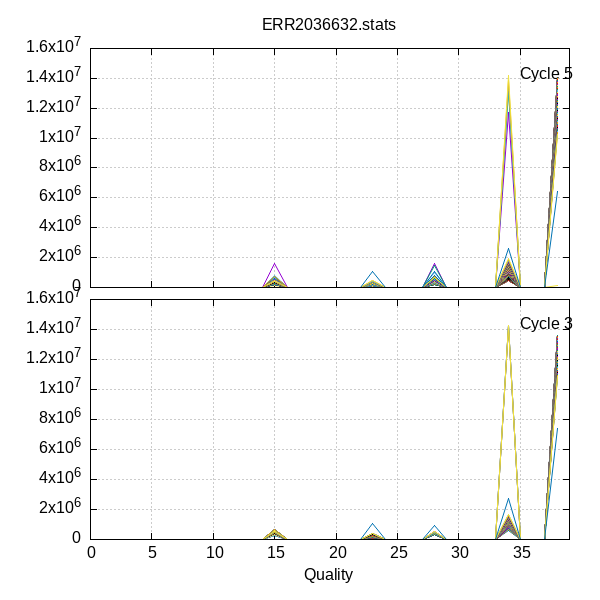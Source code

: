 
            set terminal png size 600,600 truecolor
            set output "ERR2036632-quals3.png"
            set grid xtics ytics y2tics back lc rgb "#cccccc"
            set multiplot
             set rmargin 0; set lmargin 0; set tmargin 0; set bmargin 0; set origin 0.15,0.52; set size 0.8,0.4
            set title "ERR2036632.stats" noenhanced
            set ylabel "Frequency (fwd reads)"
            set label "Cycle 5" at 34+1,14205258
            unset xlabel
            set xrange [0:39]
            set format x ""
            plot '-' using 1:2:3 with lines linecolor variable title ''
        1	0	1
2	0	1
3	0	1
4	0	1
5	0	1
6	0	1
7	0	1
8	0	1
9	0	1
10	0	1
11	0	1
12	0	1
13	0	1
14	0	1
15	1619457	1
16	0	1
17	0	1
18	0	1
19	0	1
20	0	1
21	0	1
22	0	1
23	0	1
24	0	1
25	0	1
26	0	1
27	0	1
28	1606663	1
29	0	1
30	0	1
31	0	1
32	0	1
33	0	1
34	11690194	1
35	0	1
36	0	1
37	0	1
38	0	1

1	0	2
2	0	2
3	0	2
4	0	2
5	0	2
6	0	2
7	0	2
8	0	2
9	0	2
10	0	2
11	0	2
12	0	2
13	0	2
14	0	2
15	356685	2
16	0	2
17	0	2
18	0	2
19	0	2
20	0	2
21	0	2
22	0	2
23	0	2
24	0	2
25	0	2
26	0	2
27	0	2
28	1457873	2
29	0	2
30	0	2
31	0	2
32	0	2
33	0	2
34	13101756	2
35	0	2
36	0	2
37	0	2
38	0	2

1	0	3
2	0	3
3	0	3
4	0	3
5	0	3
6	0	3
7	0	3
8	0	3
9	0	3
10	0	3
11	0	3
12	0	3
13	0	3
14	0	3
15	377127	3
16	0	3
17	0	3
18	0	3
19	0	3
20	0	3
21	0	3
22	0	3
23	0	3
24	0	3
25	0	3
26	0	3
27	0	3
28	1011142	3
29	0	3
30	0	3
31	0	3
32	0	3
33	0	3
34	13528045	3
35	0	3
36	0	3
37	0	3
38	0	3

1	0	4
2	0	4
3	0	4
4	0	4
5	0	4
6	0	4
7	0	4
8	0	4
9	0	4
10	0	4
11	0	4
12	0	4
13	0	4
14	0	4
15	345010	4
16	0	4
17	0	4
18	0	4
19	0	4
20	0	4
21	0	4
22	0	4
23	0	4
24	0	4
25	0	4
26	0	4
27	0	4
28	715792	4
29	0	4
30	0	4
31	0	4
32	0	4
33	0	4
34	13855512	4
35	0	4
36	0	4
37	0	4
38	0	4

1	0	5
2	0	5
3	0	5
4	0	5
5	0	5
6	0	5
7	0	5
8	0	5
9	0	5
10	0	5
11	0	5
12	0	5
13	0	5
14	0	5
15	230786	5
16	0	5
17	0	5
18	0	5
19	0	5
20	0	5
21	0	5
22	0	5
23	0	5
24	0	5
25	0	5
26	0	5
27	0	5
28	325905	5
29	0	5
30	0	5
31	0	5
32	0	5
33	0	5
34	14205258	5
35	0	5
36	0	5
37	0	5
38	154365	5

1	0	6
2	0	6
3	0	6
4	0	6
5	0	6
6	0	6
7	0	6
8	0	6
9	0	6
10	0	6
11	0	6
12	0	6
13	0	6
14	0	6
15	319567	6
16	0	6
17	0	6
18	0	6
19	0	6
20	0	6
21	0	6
22	0	6
23	56	6
24	0	6
25	0	6
26	0	6
27	0	6
28	781623	6
29	0	6
30	0	6
31	0	6
32	0	6
33	0	6
34	1457202	6
35	0	6
36	0	6
37	0	6
38	12357866	6

1	0	7
2	0	7
3	0	7
4	0	7
5	0	7
6	0	7
7	0	7
8	0	7
9	0	7
10	0	7
11	0	7
12	0	7
13	0	7
14	0	7
15	292183	7
16	0	7
17	0	7
18	0	7
19	0	7
20	0	7
21	0	7
22	0	7
23	776	7
24	0	7
25	0	7
26	0	7
27	0	7
28	460724	7
29	0	7
30	0	7
31	0	7
32	0	7
33	0	7
34	1029137	7
35	0	7
36	0	7
37	0	7
38	13133494	7

1	0	8
2	0	8
3	0	8
4	0	8
5	0	8
6	0	8
7	0	8
8	0	8
9	0	8
10	0	8
11	0	8
12	0	8
13	0	8
14	0	8
15	266986	8
16	0	8
17	0	8
18	0	8
19	0	8
20	0	8
21	0	8
22	0	8
23	985	8
24	0	8
25	0	8
26	0	8
27	0	8
28	343079	8
29	0	8
30	0	8
31	0	8
32	0	8
33	0	8
34	752803	8
35	0	8
36	0	8
37	0	8
38	13552461	8

1	0	9
2	0	9
3	0	9
4	0	9
5	0	9
6	0	9
7	0	9
8	0	9
9	0	9
10	0	9
11	0	9
12	0	9
13	0	9
14	0	9
15	192436	9
16	0	9
17	0	9
18	0	9
19	0	9
20	0	9
21	0	9
22	0	9
23	1043	9
24	0	9
25	0	9
26	0	9
27	0	9
28	301546	9
29	0	9
30	0	9
31	0	9
32	0	9
33	0	9
34	610441	9
35	0	9
36	0	9
37	0	9
38	13810848	9

1	0	10
2	0	10
3	0	10
4	0	10
5	0	10
6	0	10
7	0	10
8	0	10
9	0	10
10	0	10
11	0	10
12	0	10
13	0	10
14	0	10
15	190814	10
16	0	10
17	0	10
18	0	10
19	0	10
20	0	10
21	0	10
22	0	10
23	1421	10
24	0	10
25	0	10
26	0	10
27	0	10
28	267787	10
29	0	10
30	0	10
31	0	10
32	0	10
33	0	10
34	567217	10
35	0	10
36	0	10
37	0	10
38	13889075	10

1	0	11
2	0	11
3	3	11
4	0	11
5	0	11
6	0	11
7	0	11
8	0	11
9	0	11
10	0	11
11	0	11
12	0	11
13	0	11
14	0	11
15	178493	11
16	0	11
17	0	11
18	0	11
19	0	11
20	0	11
21	0	11
22	0	11
23	1721	11
24	0	11
25	0	11
26	0	11
27	0	11
28	247589	11
29	0	11
30	0	11
31	0	11
32	0	11
33	0	11
34	557351	11
35	0	11
36	0	11
37	0	11
38	13931157	11

1	0	12
2	0	12
3	64	12
4	0	12
5	0	12
6	0	12
7	0	12
8	0	12
9	0	12
10	0	12
11	0	12
12	0	12
13	0	12
14	0	12
15	173694	12
16	0	12
17	0	12
18	0	12
19	0	12
20	0	12
21	0	12
22	0	12
23	2329	12
24	0	12
25	0	12
26	0	12
27	0	12
28	245265	12
29	0	12
30	0	12
31	0	12
32	0	12
33	0	12
34	529131	12
35	0	12
36	0	12
37	0	12
38	13965831	12

1	0	13
2	0	13
3	86	13
4	0	13
5	0	13
6	0	13
7	0	13
8	0	13
9	0	13
10	0	13
11	0	13
12	0	13
13	0	13
14	0	13
15	173182	13
16	0	13
17	0	13
18	0	13
19	0	13
20	0	13
21	0	13
22	0	13
23	3455	13
24	0	13
25	0	13
26	0	13
27	0	13
28	243179	13
29	0	13
30	0	13
31	0	13
32	0	13
33	0	13
34	526552	13
35	0	13
36	0	13
37	0	13
38	13969860	13

1	0	14
2	0	14
3	1	14
4	0	14
5	0	14
6	0	14
7	0	14
8	0	14
9	0	14
10	0	14
11	0	14
12	0	14
13	0	14
14	0	14
15	181290	14
16	0	14
17	0	14
18	0	14
19	0	14
20	0	14
21	0	14
22	0	14
23	4791	14
24	0	14
25	0	14
26	0	14
27	0	14
28	256059	14
29	0	14
30	0	14
31	0	14
32	0	14
33	0	14
34	538503	14
35	0	14
36	0	14
37	0	14
38	13935670	14

1	0	15
2	0	15
3	50	15
4	0	15
5	0	15
6	0	15
7	0	15
8	0	15
9	0	15
10	0	15
11	0	15
12	0	15
13	0	15
14	0	15
15	176191	15
16	0	15
17	0	15
18	0	15
19	0	15
20	0	15
21	0	15
22	0	15
23	7218	15
24	0	15
25	0	15
26	0	15
27	0	15
28	251623	15
29	0	15
30	0	15
31	0	15
32	0	15
33	0	15
34	524935	15
35	0	15
36	0	15
37	0	15
38	13956297	15

1	0	16
2	0	16
3	12	16
4	0	16
5	0	16
6	0	16
7	0	16
8	0	16
9	0	16
10	0	16
11	0	16
12	0	16
13	0	16
14	0	16
15	172321	16
16	0	16
17	0	16
18	0	16
19	0	16
20	0	16
21	0	16
22	0	16
23	9887	16
24	0	16
25	0	16
26	0	16
27	0	16
28	245801	16
29	0	16
30	0	16
31	0	16
32	0	16
33	0	16
34	514450	16
35	0	16
36	0	16
37	0	16
38	13973843	16

1	0	17
2	0	17
3	6	17
4	0	17
5	0	17
6	0	17
7	0	17
8	0	17
9	0	17
10	0	17
11	0	17
12	0	17
13	0	17
14	0	17
15	167427	17
16	0	17
17	0	17
18	0	17
19	0	17
20	0	17
21	0	17
22	0	17
23	10695	17
24	0	17
25	0	17
26	0	17
27	0	17
28	238281	17
29	0	17
30	0	17
31	0	17
32	0	17
33	0	17
34	497376	17
35	0	17
36	0	17
37	0	17
38	14002529	17

1	0	18
2	0	18
3	0	18
4	0	18
5	0	18
6	0	18
7	0	18
8	0	18
9	0	18
10	0	18
11	0	18
12	0	18
13	0	18
14	0	18
15	171839	18
16	0	18
17	0	18
18	0	18
19	0	18
20	0	18
21	0	18
22	0	18
23	11417	18
24	0	18
25	0	18
26	0	18
27	0	18
28	238677	18
29	0	18
30	0	18
31	0	18
32	0	18
33	0	18
34	499671	18
35	0	18
36	0	18
37	0	18
38	13994710	18

1	0	19
2	0	19
3	0	19
4	0	19
5	0	19
6	0	19
7	0	19
8	0	19
9	0	19
10	0	19
11	0	19
12	0	19
13	0	19
14	0	19
15	167705	19
16	0	19
17	0	19
18	0	19
19	0	19
20	0	19
21	0	19
22	0	19
23	13072	19
24	0	19
25	0	19
26	0	19
27	0	19
28	234385	19
29	0	19
30	0	19
31	0	19
32	0	19
33	0	19
34	494028	19
35	0	19
36	0	19
37	0	19
38	14007124	19

1	0	20
2	0	20
3	0	20
4	0	20
5	0	20
6	0	20
7	0	20
8	0	20
9	0	20
10	0	20
11	0	20
12	0	20
13	0	20
14	0	20
15	185628	20
16	0	20
17	0	20
18	0	20
19	0	20
20	0	20
21	0	20
22	0	20
23	14869	20
24	0	20
25	0	20
26	0	20
27	0	20
28	236155	20
29	0	20
30	0	20
31	0	20
32	0	20
33	0	20
34	492731	20
35	0	20
36	0	20
37	0	20
38	13986931	20

1	0	21
2	0	21
3	0	21
4	0	21
5	0	21
6	0	21
7	0	21
8	0	21
9	0	21
10	0	21
11	0	21
12	0	21
13	0	21
14	0	21
15	166465	21
16	0	21
17	0	21
18	0	21
19	0	21
20	0	21
21	0	21
22	0	21
23	16846	21
24	0	21
25	0	21
26	0	21
27	0	21
28	242046	21
29	0	21
30	0	21
31	0	21
32	0	21
33	0	21
34	486391	21
35	0	21
36	0	21
37	0	21
38	14004566	21

1	0	22
2	0	22
3	0	22
4	0	22
5	0	22
6	0	22
7	0	22
8	0	22
9	0	22
10	0	22
11	0	22
12	0	22
13	0	22
14	0	22
15	167804	22
16	0	22
17	0	22
18	0	22
19	0	22
20	0	22
21	0	22
22	0	22
23	17194	22
24	0	22
25	0	22
26	0	22
27	0	22
28	230901	22
29	0	22
30	0	22
31	0	22
32	0	22
33	0	22
34	484799	22
35	0	22
36	0	22
37	0	22
38	14015616	22

1	0	23
2	0	23
3	0	23
4	0	23
5	0	23
6	0	23
7	0	23
8	0	23
9	0	23
10	0	23
11	0	23
12	0	23
13	0	23
14	0	23
15	174429	23
16	0	23
17	0	23
18	0	23
19	0	23
20	0	23
21	0	23
22	0	23
23	17159	23
24	0	23
25	0	23
26	0	23
27	0	23
28	232629	23
29	0	23
30	0	23
31	0	23
32	0	23
33	0	23
34	489396	23
35	0	23
36	0	23
37	0	23
38	14002701	23

1	0	24
2	0	24
3	0	24
4	0	24
5	0	24
6	0	24
7	0	24
8	0	24
9	0	24
10	0	24
11	0	24
12	0	24
13	0	24
14	0	24
15	173829	24
16	0	24
17	0	24
18	0	24
19	0	24
20	0	24
21	0	24
22	0	24
23	17738	24
24	0	24
25	0	24
26	0	24
27	0	24
28	233647	24
29	0	24
30	0	24
31	0	24
32	0	24
33	0	24
34	490547	24
35	0	24
36	0	24
37	0	24
38	14000553	24

1	0	25
2	0	25
3	0	25
4	0	25
5	0	25
6	0	25
7	0	25
8	0	25
9	0	25
10	0	25
11	0	25
12	0	25
13	0	25
14	0	25
15	173610	25
16	0	25
17	0	25
18	0	25
19	0	25
20	0	25
21	0	25
22	0	25
23	17402	25
24	0	25
25	0	25
26	0	25
27	0	25
28	234756	25
29	0	25
30	0	25
31	0	25
32	0	25
33	0	25
34	488233	25
35	0	25
36	0	25
37	0	25
38	14002313	25

1	0	26
2	0	26
3	0	26
4	0	26
5	0	26
6	0	26
7	0	26
8	0	26
9	0	26
10	0	26
11	0	26
12	0	26
13	0	26
14	0	26
15	183080	26
16	0	26
17	0	26
18	0	26
19	0	26
20	0	26
21	0	26
22	0	26
23	17981	26
24	0	26
25	0	26
26	0	26
27	0	26
28	233975	26
29	0	26
30	0	26
31	0	26
32	0	26
33	0	26
34	488231	26
35	0	26
36	0	26
37	0	26
38	13993047	26

1	0	27
2	0	27
3	0	27
4	0	27
5	0	27
6	0	27
7	0	27
8	0	27
9	0	27
10	0	27
11	0	27
12	0	27
13	0	27
14	0	27
15	209614	27
16	0	27
17	0	27
18	0	27
19	0	27
20	0	27
21	0	27
22	0	27
23	18898	27
24	0	27
25	0	27
26	0	27
27	0	27
28	244984	27
29	0	27
30	0	27
31	0	27
32	0	27
33	0	27
34	491430	27
35	0	27
36	0	27
37	0	27
38	13951388	27

1	0	28
2	0	28
3	0	28
4	0	28
5	0	28
6	0	28
7	0	28
8	0	28
9	0	28
10	0	28
11	0	28
12	0	28
13	0	28
14	0	28
15	183345	28
16	0	28
17	0	28
18	0	28
19	0	28
20	0	28
21	0	28
22	0	28
23	18519	28
24	0	28
25	0	28
26	0	28
27	0	28
28	254877	28
29	0	28
30	0	28
31	0	28
32	0	28
33	0	28
34	489005	28
35	0	28
36	0	28
37	0	28
38	13970568	28

1	0	29
2	0	29
3	0	29
4	0	29
5	0	29
6	0	29
7	0	29
8	0	29
9	0	29
10	0	29
11	0	29
12	0	29
13	0	29
14	0	29
15	209736	29
16	0	29
17	0	29
18	0	29
19	0	29
20	0	29
21	0	29
22	0	29
23	18879	29
24	0	29
25	0	29
26	0	29
27	0	29
28	253054	29
29	0	29
30	0	29
31	0	29
32	0	29
33	0	29
34	496310	29
35	0	29
36	0	29
37	0	29
38	13938335	29

1	0	30
2	0	30
3	0	30
4	0	30
5	0	30
6	0	30
7	0	30
8	0	30
9	0	30
10	0	30
11	0	30
12	0	30
13	0	30
14	0	30
15	224858	30
16	0	30
17	0	30
18	0	30
19	0	30
20	0	30
21	0	30
22	0	30
23	19848	30
24	0	30
25	0	30
26	0	30
27	0	30
28	265271	30
29	0	30
30	0	30
31	0	30
32	0	30
33	0	30
34	495615	30
35	0	30
36	0	30
37	0	30
38	13910722	30

1	0	31
2	0	31
3	0	31
4	0	31
5	0	31
6	0	31
7	0	31
8	0	31
9	0	31
10	0	31
11	0	31
12	0	31
13	0	31
14	0	31
15	193937	31
16	0	31
17	0	31
18	0	31
19	0	31
20	0	31
21	0	31
22	0	31
23	19588	31
24	0	31
25	0	31
26	0	31
27	0	31
28	275489	31
29	0	31
30	0	31
31	0	31
32	0	31
33	0	31
34	499597	31
35	0	31
36	0	31
37	0	31
38	13927703	31

1	0	32
2	0	32
3	0	32
4	0	32
5	0	32
6	0	32
7	0	32
8	0	32
9	0	32
10	0	32
11	0	32
12	0	32
13	0	32
14	0	32
15	196268	32
16	0	32
17	0	32
18	0	32
19	0	32
20	0	32
21	0	32
22	0	32
23	19370	32
24	0	32
25	0	32
26	0	32
27	0	32
28	257934	32
29	0	32
30	0	32
31	0	32
32	0	32
33	0	32
34	507013	32
35	0	32
36	0	32
37	0	32
38	13935729	32

1	0	33
2	0	33
3	0	33
4	0	33
5	0	33
6	0	33
7	0	33
8	0	33
9	0	33
10	0	33
11	0	33
12	0	33
13	0	33
14	0	33
15	197903	33
16	0	33
17	0	33
18	0	33
19	0	33
20	0	33
21	0	33
22	0	33
23	20168	33
24	0	33
25	0	33
26	0	33
27	0	33
28	253393	33
29	0	33
30	0	33
31	0	33
32	0	33
33	0	33
34	502828	33
35	0	33
36	0	33
37	0	33
38	13942022	33

1	0	34
2	0	34
3	0	34
4	0	34
5	0	34
6	0	34
7	0	34
8	0	34
9	0	34
10	0	34
11	0	34
12	0	34
13	0	34
14	0	34
15	200421	34
16	0	34
17	0	34
18	0	34
19	0	34
20	0	34
21	0	34
22	0	34
23	20411	34
24	0	34
25	0	34
26	0	34
27	0	34
28	256248	34
29	0	34
30	0	34
31	0	34
32	0	34
33	0	34
34	506036	34
35	0	34
36	0	34
37	0	34
38	13933198	34

1	0	35
2	0	35
3	0	35
4	0	35
5	0	35
6	0	35
7	0	35
8	0	35
9	0	35
10	0	35
11	0	35
12	0	35
13	0	35
14	0	35
15	200772	35
16	0	35
17	0	35
18	0	35
19	0	35
20	0	35
21	0	35
22	0	35
23	20256	35
24	0	35
25	0	35
26	0	35
27	0	35
28	253592	35
29	0	35
30	0	35
31	0	35
32	0	35
33	0	35
34	503286	35
35	0	35
36	0	35
37	0	35
38	13938408	35

1	0	36
2	0	36
3	0	36
4	0	36
5	0	36
6	0	36
7	0	36
8	0	36
9	0	36
10	0	36
11	0	36
12	0	36
13	0	36
14	0	36
15	201050	36
16	0	36
17	0	36
18	0	36
19	0	36
20	0	36
21	0	36
22	0	36
23	20280	36
24	0	36
25	0	36
26	0	36
27	0	36
28	257429	36
29	0	36
30	0	36
31	0	36
32	0	36
33	0	36
34	506553	36
35	0	36
36	0	36
37	0	36
38	13931002	36

1	0	37
2	0	37
3	0	37
4	0	37
5	0	37
6	0	37
7	0	37
8	0	37
9	0	37
10	0	37
11	0	37
12	0	37
13	0	37
14	0	37
15	208950	37
16	0	37
17	0	37
18	0	37
19	0	37
20	0	37
21	0	37
22	0	37
23	20710	37
24	0	37
25	0	37
26	0	37
27	0	37
28	261887	37
29	0	37
30	0	37
31	0	37
32	0	37
33	0	37
34	513680	37
35	0	37
36	0	37
37	0	37
38	13908196	37

1	0	38
2	0	38
3	0	38
4	0	38
5	0	38
6	0	38
7	0	38
8	0	38
9	0	38
10	0	38
11	0	38
12	0	38
13	0	38
14	0	38
15	212683	38
16	0	38
17	0	38
18	0	38
19	0	38
20	0	38
21	0	38
22	0	38
23	21300	38
24	0	38
25	0	38
26	0	38
27	0	38
28	266255	38
29	0	38
30	0	38
31	0	38
32	0	38
33	0	38
34	519346	38
35	0	38
36	0	38
37	0	38
38	13890936	38

1	0	39
2	0	39
3	0	39
4	0	39
5	0	39
6	0	39
7	0	39
8	0	39
9	0	39
10	0	39
11	0	39
12	0	39
13	0	39
14	0	39
15	208162	39
16	0	39
17	0	39
18	0	39
19	0	39
20	0	39
21	0	39
22	0	39
23	21314	39
24	0	39
25	0	39
26	0	39
27	0	39
28	264283	39
29	0	39
30	0	39
31	0	39
32	0	39
33	0	39
34	516256	39
35	0	39
36	0	39
37	0	39
38	13897685	39

1	0	40
2	0	40
3	0	40
4	0	40
5	0	40
6	0	40
7	0	40
8	0	40
9	0	40
10	0	40
11	0	40
12	0	40
13	0	40
14	0	40
15	213696	40
16	0	40
17	0	40
18	0	40
19	0	40
20	0	40
21	0	40
22	0	40
23	22447	40
24	0	40
25	0	40
26	0	40
27	0	40
28	266996	40
29	0	40
30	0	40
31	0	40
32	0	40
33	0	40
34	526464	40
35	0	40
36	0	40
37	0	40
38	13874855	40

1	0	41
2	0	41
3	0	41
4	0	41
5	0	41
6	0	41
7	0	41
8	0	41
9	0	41
10	0	41
11	0	41
12	0	41
13	0	41
14	0	41
15	211074	41
16	0	41
17	0	41
18	0	41
19	0	41
20	0	41
21	0	41
22	0	41
23	22527	41
24	0	41
25	0	41
26	0	41
27	0	41
28	269650	41
29	0	41
30	0	41
31	0	41
32	0	41
33	0	41
34	527859	41
35	0	41
36	0	41
37	0	41
38	13869983	41

1	0	42
2	0	42
3	0	42
4	0	42
5	0	42
6	0	42
7	0	42
8	0	42
9	0	42
10	0	42
11	0	42
12	0	42
13	0	42
14	0	42
15	229224	42
16	0	42
17	0	42
18	0	42
19	0	42
20	0	42
21	0	42
22	0	42
23	22647	42
24	0	42
25	0	42
26	0	42
27	0	42
28	276849	42
29	0	42
30	0	42
31	0	42
32	0	42
33	0	42
34	531258	42
35	0	42
36	0	42
37	0	42
38	13837625	42

1	0	43
2	0	43
3	0	43
4	0	43
5	0	43
6	0	43
7	0	43
8	0	43
9	0	43
10	0	43
11	0	43
12	0	43
13	0	43
14	0	43
15	252027	43
16	0	43
17	0	43
18	0	43
19	0	43
20	0	43
21	0	43
22	0	43
23	23508	43
24	0	43
25	0	43
26	0	43
27	0	43
28	321513	43
29	0	43
30	0	43
31	0	43
32	0	43
33	0	43
34	548452	43
35	0	43
36	0	43
37	0	43
38	13748999	43

1	0	44
2	0	44
3	0	44
4	0	44
5	0	44
6	0	44
7	0	44
8	0	44
9	0	44
10	0	44
11	0	44
12	0	44
13	0	44
14	0	44
15	251365	44
16	0	44
17	0	44
18	0	44
19	0	44
20	0	44
21	0	44
22	0	44
23	23444	44
24	0	44
25	0	44
26	0	44
27	0	44
28	316929	44
29	0	44
30	0	44
31	0	44
32	0	44
33	0	44
34	564636	44
35	0	44
36	0	44
37	0	44
38	13734981	44

1	0	45
2	0	45
3	0	45
4	0	45
5	0	45
6	0	45
7	0	45
8	0	45
9	0	45
10	0	45
11	0	45
12	0	45
13	0	45
14	0	45
15	220707	45
16	0	45
17	0	45
18	0	45
19	0	45
20	0	45
21	0	45
22	0	45
23	23616	45
24	0	45
25	0	45
26	0	45
27	0	45
28	291913	45
29	0	45
30	0	45
31	0	45
32	0	45
33	0	45
34	551556	45
35	0	45
36	0	45
37	0	45
38	13800524	45

1	0	46
2	0	46
3	0	46
4	0	46
5	0	46
6	0	46
7	0	46
8	0	46
9	0	46
10	0	46
11	0	46
12	0	46
13	0	46
14	0	46
15	224781	46
16	0	46
17	0	46
18	0	46
19	0	46
20	0	46
21	0	46
22	0	46
23	23142	46
24	0	46
25	0	46
26	0	46
27	0	46
28	281121	46
29	0	46
30	0	46
31	0	46
32	0	46
33	0	46
34	553085	46
35	0	46
36	0	46
37	0	46
38	13803171	46

1	0	47
2	0	47
3	0	47
4	0	47
5	0	47
6	0	47
7	0	47
8	0	47
9	0	47
10	0	47
11	0	47
12	0	47
13	0	47
14	0	47
15	221875	47
16	0	47
17	0	47
18	0	47
19	0	47
20	0	47
21	0	47
22	0	47
23	23094	47
24	0	47
25	0	47
26	0	47
27	0	47
28	282498	47
29	0	47
30	0	47
31	0	47
32	0	47
33	0	47
34	557252	47
35	0	47
36	0	47
37	0	47
38	13797471	47

1	0	48
2	0	48
3	0	48
4	0	48
5	0	48
6	0	48
7	0	48
8	0	48
9	0	48
10	0	48
11	0	48
12	0	48
13	0	48
14	0	48
15	225534	48
16	0	48
17	0	48
18	0	48
19	0	48
20	0	48
21	0	48
22	0	48
23	23412	48
24	0	48
25	0	48
26	0	48
27	0	48
28	283055	48
29	0	48
30	0	48
31	0	48
32	0	48
33	0	48
34	558713	48
35	0	48
36	0	48
37	0	48
38	13788257	48

1	0	49
2	0	49
3	0	49
4	0	49
5	0	49
6	0	49
7	0	49
8	0	49
9	0	49
10	0	49
11	0	49
12	0	49
13	0	49
14	0	49
15	228589	49
16	0	49
17	0	49
18	0	49
19	0	49
20	0	49
21	0	49
22	0	49
23	24285	49
24	0	49
25	0	49
26	0	49
27	0	49
28	288148	49
29	0	49
30	0	49
31	0	49
32	0	49
33	0	49
34	569656	49
35	0	49
36	0	49
37	0	49
38	13765153	49

1	0	50
2	0	50
3	0	50
4	0	50
5	0	50
6	0	50
7	0	50
8	0	50
9	0	50
10	0	50
11	0	50
12	0	50
13	0	50
14	0	50
15	234306	50
16	0	50
17	0	50
18	0	50
19	0	50
20	0	50
21	0	50
22	0	50
23	24347	50
24	0	50
25	0	50
26	0	50
27	0	50
28	291519	50
29	0	50
30	0	50
31	0	50
32	0	50
33	0	50
34	575822	50
35	0	50
36	0	50
37	0	50
38	13746457	50

1	0	51
2	0	51
3	0	51
4	0	51
5	0	51
6	0	51
7	0	51
8	0	51
9	0	51
10	0	51
11	0	51
12	0	51
13	0	51
14	0	51
15	237479	51
16	0	51
17	0	51
18	0	51
19	0	51
20	0	51
21	0	51
22	0	51
23	25116	51
24	0	51
25	0	51
26	0	51
27	0	51
28	292388	51
29	0	51
30	0	51
31	0	51
32	0	51
33	0	51
34	583954	51
35	0	51
36	0	51
37	0	51
38	13730173	51

1	0	52
2	0	52
3	0	52
4	0	52
5	0	52
6	0	52
7	0	52
8	0	52
9	0	52
10	0	52
11	0	52
12	0	52
13	0	52
14	0	52
15	241768	52
16	0	52
17	0	52
18	0	52
19	0	52
20	0	52
21	0	52
22	0	52
23	26113	52
24	0	52
25	0	52
26	0	52
27	0	52
28	299334	52
29	0	52
30	0	52
31	0	52
32	0	52
33	0	52
34	594107	52
35	0	52
36	0	52
37	0	52
38	13704330	52

1	0	53
2	0	53
3	0	53
4	0	53
5	0	53
6	0	53
7	0	53
8	0	53
9	0	53
10	0	53
11	0	53
12	0	53
13	0	53
14	0	53
15	252360	53
16	0	53
17	0	53
18	0	53
19	0	53
20	0	53
21	0	53
22	0	53
23	27048	53
24	0	53
25	0	53
26	0	53
27	0	53
28	308224	53
29	0	53
30	0	53
31	0	53
32	0	53
33	0	53
34	615247	53
35	0	53
36	0	53
37	0	53
38	13659272	53

1	0	54
2	0	54
3	0	54
4	0	54
5	0	54
6	0	54
7	0	54
8	0	54
9	0	54
10	0	54
11	0	54
12	0	54
13	0	54
14	0	54
15	252102	54
16	0	54
17	0	54
18	0	54
19	0	54
20	0	54
21	0	54
22	0	54
23	30265	54
24	0	54
25	0	54
26	0	54
27	0	54
28	311440	54
29	0	54
30	0	54
31	0	54
32	0	54
33	0	54
34	621332	54
35	0	54
36	0	54
37	0	54
38	13643484	54

1	0	55
2	0	55
3	0	55
4	0	55
5	0	55
6	0	55
7	0	55
8	0	55
9	0	55
10	0	55
11	0	55
12	0	55
13	0	55
14	0	55
15	250416	55
16	0	55
17	0	55
18	0	55
19	0	55
20	0	55
21	0	55
22	0	55
23	32179	55
24	0	55
25	0	55
26	0	55
27	0	55
28	314269	55
29	0	55
30	0	55
31	0	55
32	0	55
33	0	55
34	628783	55
35	0	55
36	0	55
37	0	55
38	13629274	55

1	0	56
2	0	56
3	0	56
4	0	56
5	0	56
6	0	56
7	0	56
8	0	56
9	0	56
10	0	56
11	0	56
12	0	56
13	0	56
14	0	56
15	254446	56
16	0	56
17	0	56
18	0	56
19	0	56
20	0	56
21	0	56
22	0	56
23	30553	56
24	0	56
25	0	56
26	0	56
27	0	56
28	314957	56
29	0	56
30	0	56
31	0	56
32	0	56
33	0	56
34	635377	56
35	0	56
36	0	56
37	0	56
38	13615874	56

1	0	57
2	0	57
3	0	57
4	0	57
5	0	57
6	0	57
7	0	57
8	0	57
9	0	57
10	0	57
11	0	57
12	0	57
13	0	57
14	0	57
15	265954	57
16	0	57
17	0	57
18	0	57
19	0	57
20	0	57
21	0	57
22	0	57
23	31525	57
24	0	57
25	0	57
26	0	57
27	0	57
28	324164	57
29	0	57
30	0	57
31	0	57
32	0	57
33	0	57
34	647853	57
35	0	57
36	0	57
37	0	57
38	13577892	57

1	0	58
2	0	58
3	0	58
4	0	58
5	0	58
6	0	58
7	0	58
8	0	58
9	0	58
10	0	58
11	0	58
12	0	58
13	0	58
14	0	58
15	269929	58
16	0	58
17	0	58
18	0	58
19	0	58
20	0	58
21	0	58
22	0	58
23	31968	58
24	0	58
25	0	58
26	0	58
27	0	58
28	327020	58
29	0	58
30	0	58
31	0	58
32	0	58
33	0	58
34	658711	58
35	0	58
36	0	58
37	0	58
38	13556015	58

1	0	59
2	0	59
3	0	59
4	0	59
5	0	59
6	0	59
7	0	59
8	0	59
9	0	59
10	0	59
11	0	59
12	0	59
13	0	59
14	0	59
15	270703	59
16	0	59
17	0	59
18	0	59
19	0	59
20	0	59
21	0	59
22	0	59
23	32663	59
24	0	59
25	0	59
26	0	59
27	0	59
28	330861	59
29	0	59
30	0	59
31	0	59
32	0	59
33	0	59
34	667627	59
35	0	59
36	0	59
37	0	59
38	13537921	59

1	0	60
2	0	60
3	0	60
4	0	60
5	0	60
6	0	60
7	0	60
8	0	60
9	0	60
10	0	60
11	0	60
12	0	60
13	0	60
14	0	60
15	269171	60
16	0	60
17	0	60
18	0	60
19	0	60
20	0	60
21	0	60
22	0	60
23	33351	60
24	0	60
25	0	60
26	0	60
27	0	60
28	330322	60
29	0	60
30	0	60
31	0	60
32	0	60
33	0	60
34	672316	60
35	0	60
36	0	60
37	0	60
38	13530795	60

1	0	61
2	0	61
3	0	61
4	0	61
5	0	61
6	0	61
7	0	61
8	0	61
9	0	61
10	0	61
11	0	61
12	0	61
13	0	61
14	0	61
15	277849	61
16	0	61
17	0	61
18	0	61
19	0	61
20	0	61
21	0	61
22	0	61
23	34692	61
24	0	61
25	0	61
26	0	61
27	0	61
28	332423	61
29	0	61
30	0	61
31	0	61
32	0	61
33	0	61
34	679641	61
35	0	61
36	0	61
37	0	61
38	13507490	61

1	0	62
2	0	62
3	0	62
4	0	62
5	0	62
6	0	62
7	0	62
8	0	62
9	0	62
10	0	62
11	0	62
12	0	62
13	0	62
14	0	62
15	280793	62
16	0	62
17	0	62
18	0	62
19	0	62
20	0	62
21	0	62
22	0	62
23	35963	62
24	0	62
25	0	62
26	0	62
27	0	62
28	343168	62
29	0	62
30	0	62
31	0	62
32	0	62
33	0	62
34	687647	62
35	0	62
36	0	62
37	0	62
38	13480547	62

1	0	63
2	0	63
3	8	63
4	0	63
5	0	63
6	0	63
7	0	63
8	0	63
9	0	63
10	0	63
11	0	63
12	0	63
13	0	63
14	0	63
15	285421	63
16	0	63
17	0	63
18	0	63
19	0	63
20	0	63
21	0	63
22	0	63
23	38088	63
24	0	63
25	0	63
26	0	63
27	0	63
28	341958	63
29	0	63
30	0	63
31	0	63
32	0	63
33	0	63
34	699551	63
35	0	63
36	0	63
37	0	63
38	13459086	63

1	0	64
2	0	64
3	0	64
4	0	64
5	0	64
6	0	64
7	0	64
8	0	64
9	0	64
10	0	64
11	0	64
12	0	64
13	0	64
14	0	64
15	281888	64
16	0	64
17	0	64
18	0	64
19	0	64
20	0	64
21	0	64
22	0	64
23	39870	64
24	0	64
25	0	64
26	0	64
27	0	64
28	339282	64
29	0	64
30	0	64
31	0	64
32	0	64
33	0	64
34	698812	64
35	0	64
36	0	64
37	0	64
38	13460463	64

1	0	65
2	0	65
3	0	65
4	0	65
5	0	65
6	0	65
7	0	65
8	0	65
9	0	65
10	0	65
11	0	65
12	0	65
13	0	65
14	0	65
15	282655	65
16	0	65
17	0	65
18	0	65
19	0	65
20	0	65
21	0	65
22	0	65
23	40841	65
24	0	65
25	0	65
26	0	65
27	0	65
28	341181	65
29	0	65
30	0	65
31	0	65
32	0	65
33	0	65
34	708491	65
35	0	65
36	0	65
37	0	65
38	13443220	65

1	0	66
2	0	66
3	0	66
4	0	66
5	0	66
6	0	66
7	0	66
8	0	66
9	0	66
10	0	66
11	0	66
12	0	66
13	0	66
14	0	66
15	282857	66
16	0	66
17	0	66
18	0	66
19	0	66
20	0	66
21	0	66
22	0	66
23	42747	66
24	0	66
25	0	66
26	0	66
27	0	66
28	340183	66
29	0	66
30	0	66
31	0	66
32	0	66
33	0	66
34	716439	66
35	0	66
36	0	66
37	0	66
38	13430274	66

1	0	67
2	0	67
3	0	67
4	0	67
5	0	67
6	0	67
7	0	67
8	0	67
9	0	67
10	0	67
11	0	67
12	0	67
13	0	67
14	0	67
15	289459	67
16	0	67
17	0	67
18	0	67
19	0	67
20	0	67
21	0	67
22	0	67
23	43969	67
24	0	67
25	0	67
26	0	67
27	0	67
28	345428	67
29	0	67
30	0	67
31	0	67
32	0	67
33	0	67
34	731737	67
35	0	67
36	0	67
37	0	67
38	13397887	67

1	0	68
2	0	68
3	55	68
4	0	68
5	0	68
6	0	68
7	0	68
8	0	68
9	0	68
10	0	68
11	0	68
12	0	68
13	0	68
14	0	68
15	287787	68
16	0	68
17	0	68
18	0	68
19	0	68
20	0	68
21	0	68
22	0	68
23	46286	68
24	0	68
25	0	68
26	0	68
27	0	68
28	342183	68
29	0	68
30	0	68
31	0	68
32	0	68
33	0	68
34	732757	68
35	0	68
36	0	68
37	0	68
38	13395246	68

1	0	69
2	0	69
3	37	69
4	0	69
5	0	69
6	0	69
7	0	69
8	0	69
9	0	69
10	0	69
11	0	69
12	0	69
13	0	69
14	0	69
15	296414	69
16	0	69
17	0	69
18	0	69
19	0	69
20	0	69
21	0	69
22	0	69
23	49073	69
24	0	69
25	0	69
26	0	69
27	0	69
28	353252	69
29	0	69
30	0	69
31	0	69
32	0	69
33	0	69
34	754893	69
35	0	69
36	0	69
37	0	69
38	13346346	69

1	0	70
2	0	70
3	6	70
4	0	70
5	0	70
6	0	70
7	0	70
8	0	70
9	0	70
10	0	70
11	0	70
12	0	70
13	0	70
14	0	70
15	296420	70
16	0	70
17	0	70
18	0	70
19	0	70
20	0	70
21	0	70
22	0	70
23	52197	70
24	0	70
25	0	70
26	0	70
27	0	70
28	351107	70
29	0	70
30	0	70
31	0	70
32	0	70
33	0	70
34	761723	70
35	0	70
36	0	70
37	0	70
38	13334463	70

1	0	71
2	0	71
3	0	71
4	0	71
5	0	71
6	0	71
7	0	71
8	0	71
9	0	71
10	0	71
11	0	71
12	0	71
13	0	71
14	0	71
15	305038	71
16	0	71
17	0	71
18	0	71
19	0	71
20	0	71
21	0	71
22	0	71
23	55844	71
24	0	71
25	0	71
26	0	71
27	0	71
28	357365	71
29	0	71
30	0	71
31	0	71
32	0	71
33	0	71
34	776557	71
35	0	71
36	0	71
37	0	71
38	13296907	71

1	0	72
2	0	72
3	0	72
4	0	72
5	0	72
6	0	72
7	0	72
8	0	72
9	0	72
10	0	72
11	0	72
12	0	72
13	0	72
14	0	72
15	304850	72
16	0	72
17	0	72
18	0	72
19	0	72
20	0	72
21	0	72
22	0	72
23	59853	72
24	0	72
25	0	72
26	0	72
27	0	72
28	354882	72
29	0	72
30	0	72
31	0	72
32	0	72
33	0	72
34	783656	72
35	0	72
36	0	72
37	0	72
38	13284322	72

1	0	73
2	0	73
3	241	73
4	0	73
5	0	73
6	0	73
7	0	73
8	0	73
9	0	73
10	0	73
11	0	73
12	0	73
13	0	73
14	0	73
15	310623	73
16	0	73
17	0	73
18	0	73
19	0	73
20	0	73
21	0	73
22	0	73
23	65054	73
24	0	73
25	0	73
26	0	73
27	0	73
28	356390	73
29	0	73
30	0	73
31	0	73
32	0	73
33	0	73
34	798349	73
35	0	73
36	0	73
37	0	73
38	13252475	73

1	0	74
2	0	74
3	117	74
4	0	74
5	0	74
6	0	74
7	0	74
8	0	74
9	0	74
10	0	74
11	0	74
12	0	74
13	0	74
14	0	74
15	313826	74
16	0	74
17	0	74
18	0	74
19	0	74
20	0	74
21	0	74
22	0	74
23	67711	74
24	0	74
25	0	74
26	0	74
27	0	74
28	357444	74
29	0	74
30	0	74
31	0	74
32	0	74
33	0	74
34	805249	74
35	0	74
36	0	74
37	0	74
38	13233672	74

1	0	75
2	0	75
3	0	75
4	0	75
5	0	75
6	0	75
7	0	75
8	0	75
9	0	75
10	0	75
11	0	75
12	0	75
13	0	75
14	0	75
15	318595	75
16	0	75
17	0	75
18	0	75
19	0	75
20	0	75
21	0	75
22	0	75
23	74487	75
24	0	75
25	0	75
26	0	75
27	0	75
28	362219	75
29	0	75
30	0	75
31	0	75
32	0	75
33	0	75
34	818784	75
35	0	75
36	0	75
37	0	75
38	13196082	75

1	0	76
2	0	76
3	0	76
4	0	76
5	0	76
6	0	76
7	0	76
8	0	76
9	0	76
10	0	76
11	0	76
12	0	76
13	0	76
14	0	76
15	355338	76
16	0	76
17	0	76
18	0	76
19	0	76
20	0	76
21	0	76
22	0	76
23	91870	76
24	0	76
25	0	76
26	0	76
27	0	76
28	387831	76
29	0	76
30	0	76
31	0	76
32	0	76
33	0	76
34	830107	76
35	0	76
36	0	76
37	0	76
38	13085042	76

1	0	77
2	0	77
3	17	77
4	0	77
5	0	77
6	0	77
7	0	77
8	0	77
9	0	77
10	0	77
11	0	77
12	0	77
13	0	77
14	0	77
15	360867	77
16	0	77
17	0	77
18	0	77
19	0	77
20	0	77
21	0	77
22	0	77
23	98693	77
24	0	77
25	0	77
26	0	77
27	0	77
28	390849	77
29	0	77
30	0	77
31	0	77
32	0	77
33	0	77
34	840470	77
35	0	77
36	0	77
37	0	77
38	13042585	77

1	0	78
2	0	78
3	0	78
4	0	78
5	0	78
6	0	78
7	0	78
8	0	78
9	0	78
10	0	78
11	0	78
12	0	78
13	0	78
14	0	78
15	371258	78
16	0	78
17	0	78
18	0	78
19	0	78
20	0	78
21	0	78
22	0	78
23	104161	78
24	0	78
25	0	78
26	0	78
27	0	78
28	387274	78
29	0	78
30	0	78
31	0	78
32	0	78
33	0	78
34	859563	78
35	0	78
36	0	78
37	0	78
38	12995387	78

1	0	79
2	0	79
3	0	79
4	0	79
5	0	79
6	0	79
7	0	79
8	0	79
9	0	79
10	0	79
11	0	79
12	0	79
13	0	79
14	0	79
15	366488	79
16	0	79
17	0	79
18	0	79
19	0	79
20	0	79
21	0	79
22	0	79
23	108044	79
24	0	79
25	0	79
26	0	79
27	0	79
28	387302	79
29	0	79
30	0	79
31	0	79
32	0	79
33	0	79
34	877059	79
35	0	79
36	0	79
37	0	79
38	12963839	79

1	0	80
2	0	80
3	0	80
4	0	80
5	0	80
6	0	80
7	0	80
8	0	80
9	0	80
10	0	80
11	0	80
12	0	80
13	0	80
14	0	80
15	368071	80
16	0	80
17	0	80
18	0	80
19	0	80
20	0	80
21	0	80
22	0	80
23	108771	80
24	0	80
25	0	80
26	0	80
27	0	80
28	386424	80
29	0	80
30	0	80
31	0	80
32	0	80
33	0	80
34	890011	80
35	0	80
36	0	80
37	0	80
38	12934843	80

1	0	81
2	0	81
3	0	81
4	0	81
5	0	81
6	0	81
7	0	81
8	0	81
9	0	81
10	0	81
11	0	81
12	0	81
13	0	81
14	0	81
15	368273	81
16	0	81
17	0	81
18	0	81
19	0	81
20	0	81
21	0	81
22	0	81
23	113562	81
24	0	81
25	0	81
26	0	81
27	0	81
28	386007	81
29	0	81
30	0	81
31	0	81
32	0	81
33	0	81
34	909914	81
35	0	81
36	0	81
37	0	81
38	12896728	81

1	0	82
2	0	82
3	0	82
4	0	82
5	0	82
6	0	82
7	0	82
8	0	82
9	0	82
10	0	82
11	0	82
12	0	82
13	0	82
14	0	82
15	409569	82
16	0	82
17	0	82
18	0	82
19	0	82
20	0	82
21	0	82
22	0	82
23	119659	82
24	0	82
25	0	82
26	0	82
27	0	82
28	395860	82
29	0	82
30	0	82
31	0	82
32	0	82
33	0	82
34	935828	82
35	0	82
36	0	82
37	0	82
38	12800627	82

1	0	83
2	0	83
3	0	83
4	0	83
5	0	83
6	0	83
7	0	83
8	0	83
9	0	83
10	0	83
11	0	83
12	0	83
13	0	83
14	0	83
15	375138	83
16	0	83
17	0	83
18	0	83
19	0	83
20	0	83
21	0	83
22	0	83
23	121868	83
24	0	83
25	0	83
26	0	83
27	0	83
28	405752	83
29	0	83
30	0	83
31	0	83
32	0	83
33	0	83
34	954566	83
35	0	83
36	0	83
37	0	83
38	12791829	83

1	0	84
2	0	84
3	0	84
4	0	84
5	0	84
6	0	84
7	0	84
8	0	84
9	0	84
10	0	84
11	0	84
12	0	84
13	0	84
14	0	84
15	368463	84
16	0	84
17	0	84
18	0	84
19	0	84
20	0	84
21	0	84
22	0	84
23	122269	84
24	0	84
25	0	84
26	0	84
27	0	84
28	391401	84
29	0	84
30	0	84
31	0	84
32	0	84
33	0	84
34	958788	84
35	0	84
36	0	84
37	0	84
38	12796914	84

1	0	85
2	0	85
3	0	85
4	0	85
5	0	85
6	0	85
7	0	85
8	0	85
9	0	85
10	0	85
11	0	85
12	0	85
13	0	85
14	0	85
15	380632	85
16	0	85
17	0	85
18	0	85
19	0	85
20	0	85
21	0	85
22	0	85
23	125003	85
24	0	85
25	0	85
26	0	85
27	0	85
28	387721	85
29	0	85
30	0	85
31	0	85
32	0	85
33	0	85
34	972186	85
35	0	85
36	0	85
37	0	85
38	12761984	85

1	0	86
2	0	86
3	0	86
4	0	86
5	0	86
6	0	86
7	0	86
8	0	86
9	0	86
10	0	86
11	0	86
12	0	86
13	0	86
14	0	86
15	382439	86
16	0	86
17	0	86
18	0	86
19	0	86
20	0	86
21	0	86
22	0	86
23	130825	86
24	0	86
25	0	86
26	0	86
27	0	86
28	391799	86
29	0	86
30	0	86
31	0	86
32	0	86
33	0	86
34	987488	86
35	0	86
36	0	86
37	0	86
38	12724917	86

1	0	87
2	0	87
3	0	87
4	0	87
5	0	87
6	0	87
7	0	87
8	0	87
9	0	87
10	0	87
11	0	87
12	0	87
13	0	87
14	0	87
15	376871	87
16	0	87
17	0	87
18	0	87
19	0	87
20	0	87
21	0	87
22	0	87
23	134726	87
24	0	87
25	0	87
26	0	87
27	0	87
28	388083	87
29	0	87
30	0	87
31	0	87
32	0	87
33	0	87
34	978977	87
35	0	87
36	0	87
37	0	87
38	12729554	87

1	0	88
2	0	88
3	0	88
4	0	88
5	0	88
6	0	88
7	0	88
8	0	88
9	0	88
10	0	88
11	0	88
12	0	88
13	0	88
14	0	88
15	397065	88
16	0	88
17	0	88
18	0	88
19	0	88
20	0	88
21	0	88
22	0	88
23	139650	88
24	0	88
25	0	88
26	0	88
27	0	88
28	397926	88
29	0	88
30	0	88
31	0	88
32	0	88
33	0	88
34	1006597	88
35	0	88
36	0	88
37	0	88
38	12658079	88

1	0	89
2	0	89
3	0	89
4	0	89
5	0	89
6	0	89
7	0	89
8	0	89
9	0	89
10	0	89
11	0	89
12	0	89
13	0	89
14	0	89
15	405877	89
16	0	89
17	0	89
18	0	89
19	0	89
20	0	89
21	0	89
22	0	89
23	148709	89
24	0	89
25	0	89
26	0	89
27	0	89
28	405580	89
29	0	89
30	0	89
31	0	89
32	0	89
33	0	89
34	1034147	89
35	0	89
36	0	89
37	0	89
38	12596382	89

1	0	90
2	0	90
3	0	90
4	0	90
5	0	90
6	0	90
7	0	90
8	0	90
9	0	90
10	0	90
11	0	90
12	0	90
13	0	90
14	0	90
15	415519	90
16	0	90
17	0	90
18	0	90
19	0	90
20	0	90
21	0	90
22	0	90
23	158622	90
24	0	90
25	0	90
26	0	90
27	0	90
28	415370	90
29	0	90
30	0	90
31	0	90
32	0	90
33	0	90
34	1058118	90
35	0	90
36	0	90
37	0	90
38	12534595	90

1	0	91
2	0	91
3	0	91
4	0	91
5	0	91
6	0	91
7	0	91
8	0	91
9	0	91
10	0	91
11	0	91
12	0	91
13	0	91
14	0	91
15	426212	91
16	0	91
17	0	91
18	0	91
19	0	91
20	0	91
21	0	91
22	0	91
23	165436	91
24	0	91
25	0	91
26	0	91
27	0	91
28	422408	91
29	0	91
30	0	91
31	0	91
32	0	91
33	0	91
34	1083732	91
35	0	91
36	0	91
37	0	91
38	12476036	91

1	0	92
2	0	92
3	0	92
4	0	92
5	0	92
6	0	92
7	0	92
8	0	92
9	0	92
10	0	92
11	0	92
12	0	92
13	0	92
14	0	92
15	429905	92
16	0	92
17	0	92
18	0	92
19	0	92
20	0	92
21	0	92
22	0	92
23	173977	92
24	0	92
25	0	92
26	0	92
27	0	92
28	428161	92
29	0	92
30	0	92
31	0	92
32	0	92
33	0	92
34	1105012	92
35	0	92
36	0	92
37	0	92
38	12428604	92

1	0	93
2	0	93
3	0	93
4	0	93
5	0	93
6	0	93
7	0	93
8	0	93
9	0	93
10	0	93
11	0	93
12	0	93
13	0	93
14	0	93
15	432927	93
16	0	93
17	0	93
18	0	93
19	0	93
20	0	93
21	0	93
22	0	93
23	175228	93
24	0	93
25	0	93
26	0	93
27	0	93
28	430069	93
29	0	93
30	0	93
31	0	93
32	0	93
33	0	93
34	1103656	93
35	0	93
36	0	93
37	0	93
38	12415508	93

1	0	94
2	0	94
3	0	94
4	0	94
5	0	94
6	0	94
7	0	94
8	0	94
9	0	94
10	0	94
11	0	94
12	0	94
13	0	94
14	0	94
15	452466	94
16	0	94
17	0	94
18	0	94
19	0	94
20	0	94
21	0	94
22	0	94
23	181689	94
24	0	94
25	0	94
26	0	94
27	0	94
28	439679	94
29	0	94
30	0	94
31	0	94
32	0	94
33	0	94
34	1114848	94
35	0	94
36	0	94
37	0	94
38	12360461	94

1	0	95
2	0	95
3	0	95
4	0	95
5	0	95
6	0	95
7	0	95
8	0	95
9	0	95
10	0	95
11	0	95
12	0	95
13	0	95
14	0	95
15	450380	95
16	0	95
17	0	95
18	0	95
19	0	95
20	0	95
21	0	95
22	0	95
23	188688	95
24	0	95
25	0	95
26	0	95
27	0	95
28	442078	95
29	0	95
30	0	95
31	0	95
32	0	95
33	0	95
34	1132785	95
35	0	95
36	0	95
37	0	95
38	12326950	95

1	0	96
2	0	96
3	0	96
4	0	96
5	0	96
6	0	96
7	0	96
8	0	96
9	0	96
10	0	96
11	0	96
12	0	96
13	0	96
14	0	96
15	450123	96
16	0	96
17	0	96
18	0	96
19	0	96
20	0	96
21	0	96
22	0	96
23	192505	96
24	0	96
25	0	96
26	0	96
27	0	96
28	440068	96
29	0	96
30	0	96
31	0	96
32	0	96
33	0	96
34	1140727	96
35	0	96
36	0	96
37	0	96
38	12309338	96

1	0	97
2	0	97
3	0	97
4	0	97
5	0	97
6	0	97
7	0	97
8	0	97
9	0	97
10	0	97
11	0	97
12	0	97
13	0	97
14	0	97
15	465267	97
16	0	97
17	0	97
18	0	97
19	0	97
20	0	97
21	0	97
22	0	97
23	199164	97
24	0	97
25	0	97
26	0	97
27	0	97
28	447432	97
29	0	97
30	0	97
31	0	97
32	0	97
33	0	97
34	1161032	97
35	0	97
36	0	97
37	0	97
38	12251290	97

1	0	98
2	0	98
3	0	98
4	0	98
5	0	98
6	0	98
7	0	98
8	0	98
9	0	98
10	0	98
11	0	98
12	0	98
13	0	98
14	0	98
15	473609	98
16	0	98
17	0	98
18	0	98
19	0	98
20	0	98
21	0	98
22	0	98
23	207080	98
24	0	98
25	0	98
26	0	98
27	0	98
28	453563	98
29	0	98
30	0	98
31	0	98
32	0	98
33	0	98
34	1179679	98
35	0	98
36	0	98
37	0	98
38	12201594	98

1	0	99
2	0	99
3	0	99
4	0	99
5	0	99
6	0	99
7	0	99
8	0	99
9	0	99
10	0	99
11	0	99
12	0	99
13	0	99
14	0	99
15	486214	99
16	0	99
17	0	99
18	0	99
19	0	99
20	0	99
21	0	99
22	0	99
23	215724	99
24	0	99
25	0	99
26	0	99
27	0	99
28	460578	99
29	0	99
30	0	99
31	0	99
32	0	99
33	0	99
34	1207314	99
35	0	99
36	0	99
37	0	99
38	12136360	99

1	0	100
2	0	100
3	0	100
4	0	100
5	0	100
6	0	100
7	0	100
8	0	100
9	0	100
10	0	100
11	0	100
12	0	100
13	0	100
14	0	100
15	482509	100
16	0	100
17	0	100
18	0	100
19	0	100
20	0	100
21	0	100
22	0	100
23	221377	100
24	0	100
25	0	100
26	0	100
27	0	100
28	459102	100
29	0	100
30	0	100
31	0	100
32	0	100
33	0	100
34	1212582	100
35	0	100
36	0	100
37	0	100
38	12120973	100

1	0	101
2	0	101
3	14	101
4	0	101
5	0	101
6	0	101
7	0	101
8	0	101
9	0	101
10	0	101
11	0	101
12	0	101
13	0	101
14	0	101
15	483772	101
16	0	101
17	0	101
18	0	101
19	0	101
20	0	101
21	0	101
22	0	101
23	222613	101
24	0	101
25	0	101
26	0	101
27	0	101
28	459469	101
29	0	101
30	0	101
31	0	101
32	0	101
33	0	101
34	1220846	101
35	0	101
36	0	101
37	0	101
38	12099798	101

1	0	102
2	0	102
3	0	102
4	0	102
5	0	102
6	0	102
7	0	102
8	0	102
9	0	102
10	0	102
11	0	102
12	0	102
13	0	102
14	0	102
15	520465	102
16	0	102
17	0	102
18	0	102
19	0	102
20	0	102
21	0	102
22	0	102
23	232932	102
24	0	102
25	0	102
26	0	102
27	0	102
28	475237	102
29	0	102
30	0	102
31	0	102
32	0	102
33	0	102
34	1249501	102
35	0	102
36	0	102
37	0	102
38	11997701	102

1	0	103
2	0	103
3	0	103
4	0	103
5	0	103
6	0	103
7	0	103
8	0	103
9	0	103
10	0	103
11	0	103
12	0	103
13	0	103
14	0	103
15	567854	103
16	0	103
17	0	103
18	0	103
19	0	103
20	0	103
21	0	103
22	0	103
23	256330	103
24	0	103
25	0	103
26	0	103
27	0	103
28	490111	103
29	0	103
30	0	103
31	0	103
32	0	103
33	0	103
34	1295787	103
35	0	103
36	0	103
37	0	103
38	11854885	103

1	0	104
2	0	104
3	82	104
4	0	104
5	0	104
6	0	104
7	0	104
8	0	104
9	0	104
10	0	104
11	0	104
12	0	104
13	0	104
14	0	104
15	536640	104
16	0	104
17	0	104
18	0	104
19	0	104
20	0	104
21	0	104
22	0	104
23	275645	104
24	0	104
25	0	104
26	0	104
27	0	104
28	493653	104
29	0	104
30	0	104
31	0	104
32	0	104
33	0	104
34	1314437	104
35	0	104
36	0	104
37	0	104
38	11833858	104

1	0	105
2	0	105
3	0	105
4	0	105
5	0	105
6	0	105
7	0	105
8	0	105
9	0	105
10	0	105
11	0	105
12	0	105
13	0	105
14	0	105
15	556318	105
16	0	105
17	0	105
18	0	105
19	0	105
20	0	105
21	0	105
22	0	105
23	273833	105
24	0	105
25	0	105
26	0	105
27	0	105
28	499759	105
29	0	105
30	0	105
31	0	105
32	0	105
33	0	105
34	1349519	105
35	0	105
36	0	105
37	0	105
38	11763471	105

1	0	106
2	0	106
3	0	106
4	0	106
5	0	106
6	0	106
7	0	106
8	0	106
9	0	106
10	0	106
11	0	106
12	0	106
13	0	106
14	0	106
15	576321	106
16	0	106
17	0	106
18	0	106
19	0	106
20	0	106
21	0	106
22	0	106
23	283725	106
24	0	106
25	0	106
26	0	106
27	0	106
28	507484	106
29	0	106
30	0	106
31	0	106
32	0	106
33	0	106
34	1370650	106
35	0	106
36	0	106
37	0	106
38	11693191	106

1	0	107
2	0	107
3	0	107
4	0	107
5	0	107
6	0	107
7	0	107
8	0	107
9	0	107
10	0	107
11	0	107
12	0	107
13	0	107
14	0	107
15	574070	107
16	0	107
17	0	107
18	0	107
19	0	107
20	0	107
21	0	107
22	0	107
23	288241	107
24	0	107
25	0	107
26	0	107
27	0	107
28	508758	107
29	0	107
30	0	107
31	0	107
32	0	107
33	0	107
34	1385373	107
35	0	107
36	0	107
37	0	107
38	11662972	107

1	0	108
2	0	108
3	0	108
4	0	108
5	0	108
6	0	108
7	0	108
8	0	108
9	0	108
10	0	108
11	0	108
12	0	108
13	0	108
14	0	108
15	585748	108
16	0	108
17	0	108
18	0	108
19	0	108
20	0	108
21	0	108
22	0	108
23	295323	108
24	0	108
25	0	108
26	0	108
27	0	108
28	519632	108
29	0	108
30	0	108
31	0	108
32	0	108
33	0	108
34	1421348	108
35	0	108
36	0	108
37	0	108
38	11584660	108

1	0	109
2	0	109
3	0	109
4	0	109
5	0	109
6	0	109
7	0	109
8	0	109
9	0	109
10	0	109
11	0	109
12	0	109
13	0	109
14	0	109
15	604127	109
16	0	109
17	0	109
18	0	109
19	0	109
20	0	109
21	0	109
22	0	109
23	300376	109
24	0	109
25	0	109
26	0	109
27	0	109
28	525883	109
29	0	109
30	0	109
31	0	109
32	0	109
33	0	109
34	1425004	109
35	0	109
36	0	109
37	0	109
38	11537156	109

1	0	110
2	0	110
3	0	110
4	0	110
5	0	110
6	0	110
7	0	110
8	0	110
9	0	110
10	0	110
11	0	110
12	0	110
13	0	110
14	0	110
15	623054	110
16	0	110
17	0	110
18	0	110
19	0	110
20	0	110
21	0	110
22	0	110
23	310447	110
24	0	110
25	0	110
26	0	110
27	0	110
28	533304	110
29	0	110
30	0	110
31	0	110
32	0	110
33	0	110
34	1440258	110
35	0	110
36	0	110
37	0	110
38	11471658	110

1	0	111
2	0	111
3	0	111
4	0	111
5	0	111
6	0	111
7	0	111
8	0	111
9	0	111
10	0	111
11	0	111
12	0	111
13	0	111
14	0	111
15	650034	111
16	0	111
17	0	111
18	0	111
19	0	111
20	0	111
21	0	111
22	0	111
23	324824	111
24	0	111
25	0	111
26	0	111
27	0	111
28	543037	111
29	0	111
30	0	111
31	0	111
32	0	111
33	0	111
34	1483508	111
35	0	111
36	0	111
37	0	111
38	11363297	111

1	0	112
2	0	112
3	0	112
4	0	112
5	0	112
6	0	112
7	0	112
8	0	112
9	0	112
10	0	112
11	0	112
12	0	112
13	0	112
14	0	112
15	650854	112
16	0	112
17	0	112
18	0	112
19	0	112
20	0	112
21	0	112
22	0	112
23	340057	112
24	0	112
25	0	112
26	0	112
27	0	112
28	556155	112
29	0	112
30	0	112
31	0	112
32	0	112
33	0	112
34	1511528	112
35	0	112
36	0	112
37	0	112
38	11291605	112

1	0	113
2	0	113
3	0	113
4	0	113
5	0	113
6	0	113
7	0	113
8	0	113
9	0	113
10	0	113
11	0	113
12	0	113
13	0	113
14	0	113
15	653729	113
16	0	113
17	0	113
18	0	113
19	0	113
20	0	113
21	0	113
22	0	113
23	340947	113
24	0	113
25	0	113
26	0	113
27	0	113
28	556874	113
29	0	113
30	0	113
31	0	113
32	0	113
33	0	113
34	1548849	113
35	0	113
36	0	113
37	0	113
38	11234623	113

1	0	114
2	0	114
3	0	114
4	0	114
5	0	114
6	0	114
7	0	114
8	0	114
9	0	114
10	0	114
11	0	114
12	0	114
13	0	114
14	0	114
15	660764	114
16	0	114
17	0	114
18	0	114
19	0	114
20	0	114
21	0	114
22	0	114
23	345436	114
24	0	114
25	0	114
26	0	114
27	0	114
28	558345	114
29	0	114
30	0	114
31	0	114
32	0	114
33	0	114
34	1565927	114
35	0	114
36	0	114
37	0	114
38	11188850	114

1	0	115
2	0	115
3	0	115
4	0	115
5	0	115
6	0	115
7	0	115
8	0	115
9	0	115
10	0	115
11	0	115
12	0	115
13	0	115
14	0	115
15	678609	115
16	0	115
17	0	115
18	0	115
19	0	115
20	0	115
21	0	115
22	0	115
23	352746	115
24	0	115
25	0	115
26	0	115
27	0	115
28	567869	115
29	0	115
30	0	115
31	0	115
32	0	115
33	0	115
34	1580203	115
35	0	115
36	0	115
37	0	115
38	11123432	115

1	0	116
2	0	116
3	0	116
4	0	116
5	0	116
6	0	116
7	0	116
8	0	116
9	0	116
10	0	116
11	0	116
12	0	116
13	0	116
14	0	116
15	703844	116
16	0	116
17	0	116
18	0	116
19	0	116
20	0	116
21	0	116
22	0	116
23	359815	116
24	0	116
25	0	116
26	0	116
27	0	116
28	576647	116
29	0	116
30	0	116
31	0	116
32	0	116
33	0	116
34	1610502	116
35	0	116
36	0	116
37	0	116
38	11035426	116

1	0	117
2	0	117
3	0	117
4	0	117
5	0	117
6	0	117
7	0	117
8	0	117
9	0	117
10	0	117
11	0	117
12	0	117
13	0	117
14	0	117
15	706848	117
16	0	117
17	0	117
18	0	117
19	0	117
20	0	117
21	0	117
22	0	117
23	375492	117
24	0	117
25	0	117
26	0	117
27	0	117
28	587248	117
29	0	117
30	0	117
31	0	117
32	0	117
33	0	117
34	1656275	117
35	0	117
36	0	117
37	0	117
38	10943898	117

1	0	118
2	0	118
3	0	118
4	0	118
5	0	118
6	0	118
7	0	118
8	0	118
9	0	118
10	0	118
11	0	118
12	0	118
13	0	118
14	0	118
15	703334	118
16	0	118
17	0	118
18	0	118
19	0	118
20	0	118
21	0	118
22	0	118
23	374739	118
24	0	118
25	0	118
26	0	118
27	0	118
28	592437	118
29	0	118
30	0	118
31	0	118
32	0	118
33	0	118
34	1673929	118
35	0	118
36	0	118
37	0	118
38	10907942	118

1	0	119
2	0	119
3	0	119
4	0	119
5	0	119
6	0	119
7	0	119
8	0	119
9	0	119
10	0	119
11	0	119
12	0	119
13	0	119
14	0	119
15	725397	119
16	0	119
17	0	119
18	0	119
19	0	119
20	0	119
21	0	119
22	0	119
23	381637	119
24	0	119
25	0	119
26	0	119
27	0	119
28	604869	119
29	0	119
30	0	119
31	0	119
32	0	119
33	0	119
34	1686935	119
35	0	119
36	0	119
37	0	119
38	10834946	119

1	0	120
2	0	120
3	0	120
4	0	120
5	0	120
6	0	120
7	0	120
8	0	120
9	0	120
10	0	120
11	0	120
12	0	120
13	0	120
14	0	120
15	747299	120
16	0	120
17	0	120
18	0	120
19	0	120
20	0	120
21	0	120
22	0	120
23	393041	120
24	0	120
25	0	120
26	0	120
27	0	120
28	617090	120
29	0	120
30	0	120
31	0	120
32	0	120
33	0	120
34	1740227	120
35	0	120
36	0	120
37	0	120
38	10716295	120

1	0	121
2	0	121
3	0	121
4	0	121
5	0	121
6	0	121
7	0	121
8	0	121
9	0	121
10	0	121
11	0	121
12	0	121
13	0	121
14	0	121
15	747800	121
16	0	121
17	0	121
18	0	121
19	0	121
20	0	121
21	0	121
22	0	121
23	399376	121
24	0	121
25	0	121
26	0	121
27	0	121
28	619045	121
29	0	121
30	0	121
31	0	121
32	0	121
33	0	121
34	1756360	121
35	0	121
36	0	121
37	0	121
38	10671339	121

1	0	122
2	0	122
3	0	122
4	0	122
5	0	122
6	0	122
7	0	122
8	0	122
9	0	122
10	0	122
11	0	122
12	0	122
13	0	122
14	0	122
15	768035	122
16	0	122
17	0	122
18	0	122
19	0	122
20	0	122
21	0	122
22	0	122
23	406533	122
24	0	122
25	0	122
26	0	122
27	0	122
28	631981	122
29	0	122
30	0	122
31	0	122
32	0	122
33	0	122
34	1778023	122
35	0	122
36	0	122
37	0	122
38	10588337	122

1	0	123
2	0	123
3	0	123
4	0	123
5	0	123
6	0	123
7	0	123
8	0	123
9	0	123
10	0	123
11	0	123
12	0	123
13	0	123
14	0	123
15	790042	123
16	0	123
17	0	123
18	0	123
19	0	123
20	0	123
21	0	123
22	0	123
23	422369	123
24	0	123
25	0	123
26	0	123
27	0	123
28	640297	123
29	0	123
30	0	123
31	0	123
32	0	123
33	0	123
34	1822895	123
35	0	123
36	0	123
37	0	123
38	10467847	123

1	0	124
2	0	124
3	0	124
4	0	124
5	0	124
6	0	124
7	0	124
8	0	124
9	0	124
10	0	124
11	0	124
12	0	124
13	0	124
14	0	124
15	739119	124
16	0	124
17	0	124
18	0	124
19	0	124
20	0	124
21	0	124
22	0	124
23	440643	124
24	0	124
25	0	124
26	0	124
27	0	124
28	653980	124
29	0	124
30	0	124
31	0	124
32	0	124
33	0	124
34	1853917	124
35	0	124
36	0	124
37	0	124
38	10373376	124

1	0	125
2	0	125
3	0	125
4	0	125
5	0	125
6	0	125
7	0	125
8	0	125
9	0	125
10	0	125
11	0	125
12	0	125
13	0	125
14	0	125
15	497793	125
16	0	125
17	0	125
18	0	125
19	0	125
20	0	125
21	0	125
22	0	125
23	451955	125
24	0	125
25	0	125
26	0	125
27	0	125
28	675033	125
29	0	125
30	0	125
31	0	125
32	0	125
33	0	125
34	1919160	125
35	0	125
36	0	125
37	0	125
38	10213691	125

1	0	126
2	0	126
3	0	126
4	0	126
5	0	126
6	0	126
7	0	126
8	0	126
9	0	126
10	0	126
11	0	126
12	0	126
13	0	126
14	0	126
15	0	126
16	0	126
17	0	126
18	0	126
19	0	126
20	0	126
21	0	126
22	0	126
23	1098873	126
24	0	126
25	0	126
26	0	126
27	0	126
28	1080371	126
29	0	126
30	0	126
31	0	126
32	0	126
33	0	126
34	2640635	126
35	0	126
36	0	126
37	0	126
38	6400097	126

end

                set origin 0.15,0.1
                set size 0.8,0.4
                unset title
                unset format
                set xtics
                set xlabel "Quality"
                unset label
                set label "Cycle 3" at 34+1,14284453
                set ylabel "Frequency (rev reads)"
                plot '-' using 1:2:3 with lines linecolor variable title ''
            1	0	1
2	0	1
3	0	1
4	0	1
5	0	1
6	0	1
7	0	1
8	0	1
9	0	1
10	0	1
11	0	1
12	0	1
13	0	1
14	0	1
15	284714	1
16	0	1
17	0	1
18	0	1
19	0	1
20	0	1
21	0	1
22	0	1
23	0	1
24	0	1
25	0	1
26	0	1
27	0	1
28	391842	1
29	0	1
30	0	1
31	0	1
32	0	1
33	0	1
34	14239758	1
35	0	1
36	0	1
37	0	1
38	0	1

1	0	2
2	0	2
3	0	2
4	0	2
5	0	2
6	0	2
7	0	2
8	0	2
9	0	2
10	0	2
11	0	2
12	0	2
13	0	2
14	0	2
15	285719	2
16	0	2
17	0	2
18	0	2
19	0	2
20	0	2
21	0	2
22	0	2
23	0	2
24	0	2
25	0	2
26	0	2
27	0	2
28	387342	2
29	0	2
30	0	2
31	0	2
32	0	2
33	0	2
34	14243253	2
35	0	2
36	0	2
37	0	2
38	0	2

1	0	3
2	0	3
3	0	3
4	0	3
5	0	3
6	0	3
7	0	3
8	0	3
9	0	3
10	0	3
11	0	3
12	0	3
13	0	3
14	0	3
15	275062	3
16	0	3
17	0	3
18	0	3
19	0	3
20	0	3
21	0	3
22	0	3
23	0	3
24	0	3
25	0	3
26	0	3
27	0	3
28	356799	3
29	0	3
30	0	3
31	0	3
32	0	3
33	0	3
34	14284453	3
35	0	3
36	0	3
37	0	3
38	0	3

1	0	4
2	0	4
3	0	4
4	0	4
5	0	4
6	0	4
7	0	4
8	0	4
9	0	4
10	0	4
11	0	4
12	0	4
13	0	4
14	0	4
15	314651	4
16	0	4
17	0	4
18	0	4
19	0	4
20	0	4
21	0	4
22	0	4
23	0	4
24	0	4
25	0	4
26	0	4
27	0	4
28	369511	4
29	0	4
30	0	4
31	0	4
32	0	4
33	0	4
34	14232152	4
35	0	4
36	0	4
37	0	4
38	0	4

1	0	5
2	0	5
3	0	5
4	0	5
5	0	5
6	0	5
7	0	5
8	0	5
9	0	5
10	0	5
11	0	5
12	0	5
13	0	5
14	0	5
15	307388	5
16	0	5
17	0	5
18	0	5
19	0	5
20	0	5
21	0	5
22	0	5
23	0	5
24	0	5
25	0	5
26	0	5
27	0	5
28	370071	5
29	0	5
30	0	5
31	0	5
32	0	5
33	0	5
34	14238855	5
35	0	5
36	0	5
37	0	5
38	0	5

1	0	6
2	0	6
3	0	6
4	0	6
5	0	6
6	0	6
7	0	6
8	0	6
9	0	6
10	0	6
11	0	6
12	0	6
13	0	6
14	0	6
15	337535	6
16	0	6
17	0	6
18	0	6
19	0	6
20	0	6
21	0	6
22	0	6
23	43	6
24	0	6
25	0	6
26	0	6
27	0	6
28	390322	6
29	0	6
30	0	6
31	0	6
32	0	6
33	0	6
34	682527	6
35	0	6
36	0	6
37	0	6
38	13505887	6

1	0	7
2	0	7
3	0	7
4	0	7
5	0	7
6	0	7
7	0	7
8	0	7
9	0	7
10	0	7
11	0	7
12	0	7
13	0	7
14	0	7
15	312459	7
16	0	7
17	0	7
18	0	7
19	0	7
20	0	7
21	0	7
22	0	7
23	739	7
24	0	7
25	0	7
26	0	7
27	0	7
28	363535	7
29	0	7
30	0	7
31	0	7
32	0	7
33	0	7
34	661971	7
35	0	7
36	0	7
37	0	7
38	13577610	7

1	0	8
2	0	8
3	0	8
4	0	8
5	0	8
6	0	8
7	0	8
8	0	8
9	0	8
10	0	8
11	0	8
12	0	8
13	0	8
14	0	8
15	325191	8
16	0	8
17	0	8
18	0	8
19	0	8
20	0	8
21	0	8
22	0	8
23	1549	8
24	0	8
25	0	8
26	0	8
27	0	8
28	366329	8
29	0	8
30	0	8
31	0	8
32	0	8
33	0	8
34	672538	8
35	0	8
36	0	8
37	0	8
38	13550707	8

1	0	9
2	0	9
3	0	9
4	0	9
5	0	9
6	0	9
7	0	9
8	0	9
9	0	9
10	0	9
11	0	9
12	0	9
13	0	9
14	0	9
15	318933	9
16	0	9
17	0	9
18	0	9
19	0	9
20	0	9
21	0	9
22	0	9
23	1942	9
24	0	9
25	0	9
26	0	9
27	0	9
28	359546	9
29	0	9
30	0	9
31	0	9
32	0	9
33	0	9
34	666001	9
35	0	9
36	0	9
37	0	9
38	13569892	9

1	0	10
2	0	10
3	0	10
4	0	10
5	0	10
6	0	10
7	0	10
8	0	10
9	0	10
10	0	10
11	0	10
12	0	10
13	0	10
14	0	10
15	302866	10
16	0	10
17	0	10
18	0	10
19	0	10
20	0	10
21	0	10
22	0	10
23	3129	10
24	0	10
25	0	10
26	0	10
27	0	10
28	345978	10
29	0	10
30	0	10
31	0	10
32	0	10
33	0	10
34	651350	10
35	0	10
36	0	10
37	0	10
38	13612991	10

1	0	11
2	0	11
3	0	11
4	0	11
5	0	11
6	0	11
7	0	11
8	0	11
9	0	11
10	0	11
11	0	11
12	0	11
13	0	11
14	0	11
15	305836	11
16	0	11
17	0	11
18	0	11
19	0	11
20	0	11
21	0	11
22	0	11
23	4653	11
24	0	11
25	0	11
26	0	11
27	0	11
28	350726	11
29	0	11
30	0	11
31	0	11
32	0	11
33	0	11
34	654441	11
35	0	11
36	0	11
37	0	11
38	13600658	11

1	0	12
2	0	12
3	0	12
4	0	12
5	0	12
6	0	12
7	0	12
8	0	12
9	0	12
10	0	12
11	0	12
12	0	12
13	0	12
14	0	12
15	300093	12
16	0	12
17	0	12
18	0	12
19	0	12
20	0	12
21	0	12
22	0	12
23	6751	12
24	0	12
25	0	12
26	0	12
27	0	12
28	346674	12
29	0	12
30	0	12
31	0	12
32	0	12
33	0	12
34	655442	12
35	0	12
36	0	12
37	0	12
38	13607354	12

1	0	13
2	0	13
3	0	13
4	0	13
5	0	13
6	0	13
7	0	13
8	0	13
9	0	13
10	0	13
11	0	13
12	0	13
13	0	13
14	0	13
15	308977	13
16	0	13
17	0	13
18	0	13
19	0	13
20	0	13
21	0	13
22	0	13
23	10306	13
24	0	13
25	0	13
26	0	13
27	0	13
28	369149	13
29	0	13
30	0	13
31	0	13
32	0	13
33	0	13
34	668876	13
35	0	13
36	0	13
37	0	13
38	13559006	13

1	0	14
2	0	14
3	0	14
4	0	14
5	0	14
6	0	14
7	0	14
8	0	14
9	0	14
10	0	14
11	0	14
12	0	14
13	0	14
14	0	14
15	321265	14
16	0	14
17	0	14
18	0	14
19	0	14
20	0	14
21	0	14
22	0	14
23	17763	14
24	0	14
25	0	14
26	0	14
27	0	14
28	377620	14
29	0	14
30	0	14
31	0	14
32	0	14
33	0	14
34	668574	14
35	0	14
36	0	14
37	0	14
38	13531092	14

1	0	15
2	0	15
3	0	15
4	0	15
5	0	15
6	0	15
7	0	15
8	0	15
9	0	15
10	0	15
11	0	15
12	0	15
13	0	15
14	0	15
15	338699	15
16	0	15
17	0	15
18	0	15
19	0	15
20	0	15
21	0	15
22	0	15
23	22362	15
24	0	15
25	0	15
26	0	15
27	0	15
28	373746	15
29	0	15
30	0	15
31	0	15
32	0	15
33	0	15
34	655543	15
35	0	15
36	0	15
37	0	15
38	13525964	15

1	0	16
2	0	16
3	0	16
4	0	16
5	0	16
6	0	16
7	0	16
8	0	16
9	0	16
10	0	16
11	0	16
12	0	16
13	0	16
14	0	16
15	329783	16
16	0	16
17	0	16
18	0	16
19	0	16
20	0	16
21	0	16
22	0	16
23	36718	16
24	0	16
25	0	16
26	0	16
27	0	16
28	377930	16
29	0	16
30	0	16
31	0	16
32	0	16
33	0	16
34	656400	16
35	0	16
36	0	16
37	0	16
38	13515483	16

1	0	17
2	0	17
3	0	17
4	0	17
5	0	17
6	0	17
7	0	17
8	0	17
9	0	17
10	0	17
11	0	17
12	0	17
13	0	17
14	0	17
15	319675	17
16	0	17
17	0	17
18	0	17
19	0	17
20	0	17
21	0	17
22	0	17
23	37647	17
24	0	17
25	0	17
26	0	17
27	0	17
28	381678	17
29	0	17
30	0	17
31	0	17
32	0	17
33	0	17
34	655763	17
35	0	17
36	0	17
37	0	17
38	13521551	17

1	0	18
2	0	18
3	0	18
4	0	18
5	0	18
6	0	18
7	0	18
8	0	18
9	0	18
10	0	18
11	0	18
12	0	18
13	0	18
14	0	18
15	338184	18
16	0	18
17	0	18
18	0	18
19	0	18
20	0	18
21	0	18
22	0	18
23	25636	18
24	0	18
25	0	18
26	0	18
27	0	18
28	382620	18
29	0	18
30	0	18
31	0	18
32	0	18
33	0	18
34	653424	18
35	0	18
36	0	18
37	0	18
38	13516450	18

1	0	19
2	0	19
3	0	19
4	0	19
5	0	19
6	0	19
7	0	19
8	0	19
9	0	19
10	0	19
11	0	19
12	0	19
13	0	19
14	0	19
15	330777	19
16	0	19
17	0	19
18	0	19
19	0	19
20	0	19
21	0	19
22	0	19
23	26503	19
24	0	19
25	0	19
26	0	19
27	0	19
28	379984	19
29	0	19
30	0	19
31	0	19
32	0	19
33	0	19
34	647255	19
35	0	19
36	0	19
37	0	19
38	13531795	19

1	0	20
2	0	20
3	0	20
4	0	20
5	0	20
6	0	20
7	0	20
8	0	20
9	0	20
10	0	20
11	0	20
12	0	20
13	0	20
14	0	20
15	312566	20
16	0	20
17	0	20
18	0	20
19	0	20
20	0	20
21	0	20
22	0	20
23	28343	20
24	0	20
25	0	20
26	0	20
27	0	20
28	364657	20
29	0	20
30	0	20
31	0	20
32	0	20
33	0	20
34	635609	20
35	0	20
36	0	20
37	0	20
38	13575139	20

1	0	21
2	0	21
3	0	21
4	0	21
5	0	21
6	0	21
7	0	21
8	0	21
9	0	21
10	0	21
11	0	21
12	0	21
13	0	21
14	0	21
15	322670	21
16	0	21
17	0	21
18	0	21
19	0	21
20	0	21
21	0	21
22	0	21
23	30367	21
24	0	21
25	0	21
26	0	21
27	0	21
28	363970	21
29	0	21
30	0	21
31	0	21
32	0	21
33	0	21
34	635017	21
35	0	21
36	0	21
37	0	21
38	13564290	21

1	0	22
2	0	22
3	0	22
4	0	22
5	0	22
6	0	22
7	0	22
8	0	22
9	0	22
10	0	22
11	0	22
12	0	22
13	0	22
14	0	22
15	316500	22
16	0	22
17	0	22
18	0	22
19	0	22
20	0	22
21	0	22
22	0	22
23	31119	22
24	0	22
25	0	22
26	0	22
27	0	22
28	363588	22
29	0	22
30	0	22
31	0	22
32	0	22
33	0	22
34	629271	22
35	0	22
36	0	22
37	0	22
38	13575836	22

1	0	23
2	0	23
3	0	23
4	0	23
5	0	23
6	0	23
7	0	23
8	0	23
9	0	23
10	0	23
11	0	23
12	0	23
13	0	23
14	0	23
15	344833	23
16	0	23
17	0	23
18	0	23
19	0	23
20	0	23
21	0	23
22	0	23
23	32925	23
24	0	23
25	0	23
26	0	23
27	0	23
28	380757	23
29	0	23
30	0	23
31	0	23
32	0	23
33	0	23
34	658366	23
35	0	23
36	0	23
37	0	23
38	13499433	23

1	0	24
2	0	24
3	0	24
4	0	24
5	0	24
6	0	24
7	0	24
8	0	24
9	0	24
10	0	24
11	0	24
12	0	24
13	0	24
14	0	24
15	339315	24
16	0	24
17	0	24
18	0	24
19	0	24
20	0	24
21	0	24
22	0	24
23	33194	24
24	0	24
25	0	24
26	0	24
27	0	24
28	383603	24
29	0	24
30	0	24
31	0	24
32	0	24
33	0	24
34	659834	24
35	0	24
36	0	24
37	0	24
38	13500368	24

1	0	25
2	0	25
3	0	25
4	0	25
5	0	25
6	0	25
7	0	25
8	0	25
9	0	25
10	0	25
11	0	25
12	0	25
13	0	25
14	0	25
15	324518	25
16	0	25
17	0	25
18	0	25
19	0	25
20	0	25
21	0	25
22	0	25
23	34042	25
24	0	25
25	0	25
26	0	25
27	0	25
28	372867	25
29	0	25
30	0	25
31	0	25
32	0	25
33	0	25
34	642987	25
35	0	25
36	0	25
37	0	25
38	13541900	25

1	0	26
2	0	26
3	0	26
4	0	26
5	0	26
6	0	26
7	0	26
8	0	26
9	0	26
10	0	26
11	0	26
12	0	26
13	0	26
14	0	26
15	328839	26
16	0	26
17	0	26
18	0	26
19	0	26
20	0	26
21	0	26
22	0	26
23	34082	26
24	0	26
25	0	26
26	0	26
27	0	26
28	377775	26
29	0	26
30	0	26
31	0	26
32	0	26
33	0	26
34	651478	26
35	0	26
36	0	26
37	0	26
38	13524140	26

1	0	27
2	0	27
3	0	27
4	0	27
5	0	27
6	0	27
7	0	27
8	0	27
9	0	27
10	0	27
11	0	27
12	0	27
13	0	27
14	0	27
15	339988	27
16	0	27
17	0	27
18	0	27
19	0	27
20	0	27
21	0	27
22	0	27
23	33753	27
24	0	27
25	0	27
26	0	27
27	0	27
28	386820	27
29	0	27
30	0	27
31	0	27
32	0	27
33	0	27
34	665752	27
35	0	27
36	0	27
37	0	27
38	13490001	27

1	0	28
2	0	28
3	0	28
4	0	28
5	0	28
6	0	28
7	0	28
8	0	28
9	0	28
10	0	28
11	0	28
12	0	28
13	0	28
14	0	28
15	344760	28
16	0	28
17	0	28
18	0	28
19	0	28
20	0	28
21	0	28
22	0	28
23	33848	28
24	0	28
25	0	28
26	0	28
27	0	28
28	391732	28
29	0	28
30	0	28
31	0	28
32	0	28
33	0	28
34	670190	28
35	0	28
36	0	28
37	0	28
38	13475784	28

1	0	29
2	0	29
3	0	29
4	0	29
5	0	29
6	0	29
7	0	29
8	0	29
9	0	29
10	0	29
11	0	29
12	0	29
13	0	29
14	0	29
15	337318	29
16	0	29
17	0	29
18	0	29
19	0	29
20	0	29
21	0	29
22	0	29
23	33816	29
24	0	29
25	0	29
26	0	29
27	0	29
28	388207	29
29	0	29
30	0	29
31	0	29
32	0	29
33	0	29
34	658585	29
35	0	29
36	0	29
37	0	29
38	13498388	29

1	0	30
2	0	30
3	0	30
4	0	30
5	0	30
6	0	30
7	0	30
8	0	30
9	0	30
10	0	30
11	0	30
12	0	30
13	0	30
14	0	30
15	311168	30
16	0	30
17	0	30
18	0	30
19	0	30
20	0	30
21	0	30
22	0	30
23	31730	30
24	0	30
25	0	30
26	0	30
27	0	30
28	379349	30
29	0	30
30	0	30
31	0	30
32	0	30
33	0	30
34	645542	30
35	0	30
36	0	30
37	0	30
38	13548525	30

1	0	31
2	0	31
3	0	31
4	0	31
5	0	31
6	0	31
7	0	31
8	0	31
9	0	31
10	0	31
11	0	31
12	0	31
13	0	31
14	0	31
15	313201	31
16	0	31
17	0	31
18	0	31
19	0	31
20	0	31
21	0	31
22	0	31
23	31701	31
24	0	31
25	0	31
26	0	31
27	0	31
28	366934	31
29	0	31
30	0	31
31	0	31
32	0	31
33	0	31
34	639625	31
35	0	31
36	0	31
37	0	31
38	13564853	31

1	0	32
2	0	32
3	0	32
4	0	32
5	0	32
6	0	32
7	0	32
8	0	32
9	0	32
10	0	32
11	0	32
12	0	32
13	0	32
14	0	32
15	309815	32
16	0	32
17	0	32
18	0	32
19	0	32
20	0	32
21	0	32
22	0	32
23	31344	32
24	0	32
25	0	32
26	0	32
27	0	32
28	362774	32
29	0	32
30	0	32
31	0	32
32	0	32
33	0	32
34	633703	32
35	0	32
36	0	32
37	0	32
38	13578678	32

1	0	33
2	0	33
3	0	33
4	0	33
5	0	33
6	0	33
7	0	33
8	0	33
9	0	33
10	0	33
11	0	33
12	0	33
13	0	33
14	0	33
15	309792	33
16	0	33
17	0	33
18	0	33
19	0	33
20	0	33
21	0	33
22	0	33
23	32705	33
24	0	33
25	0	33
26	0	33
27	0	33
28	360208	33
29	0	33
30	0	33
31	0	33
32	0	33
33	0	33
34	636505	33
35	0	33
36	0	33
37	0	33
38	13577104	33

1	0	34
2	0	34
3	0	34
4	0	34
5	0	34
6	0	34
7	0	34
8	0	34
9	0	34
10	0	34
11	0	34
12	0	34
13	0	34
14	0	34
15	318024	34
16	0	34
17	0	34
18	0	34
19	0	34
20	0	34
21	0	34
22	0	34
23	32552	34
24	0	34
25	0	34
26	0	34
27	0	34
28	360422	34
29	0	34
30	0	34
31	0	34
32	0	34
33	0	34
34	637780	34
35	0	34
36	0	34
37	0	34
38	13567536	34

1	0	35
2	0	35
3	0	35
4	0	35
5	0	35
6	0	35
7	0	35
8	0	35
9	0	35
10	0	35
11	0	35
12	0	35
13	0	35
14	0	35
15	320898	35
16	0	35
17	0	35
18	0	35
19	0	35
20	0	35
21	0	35
22	0	35
23	33189	35
24	0	35
25	0	35
26	0	35
27	0	35
28	366909	35
29	0	35
30	0	35
31	0	35
32	0	35
33	0	35
34	644916	35
35	0	35
36	0	35
37	0	35
38	13550402	35

1	0	36
2	0	36
3	0	36
4	0	36
5	0	36
6	0	36
7	0	36
8	0	36
9	0	36
10	0	36
11	0	36
12	0	36
13	0	36
14	0	36
15	326307	36
16	0	36
17	0	36
18	0	36
19	0	36
20	0	36
21	0	36
22	0	36
23	34484	36
24	0	36
25	0	36
26	0	36
27	0	36
28	372876	36
29	0	36
30	0	36
31	0	36
32	0	36
33	0	36
34	652564	36
35	0	36
36	0	36
37	0	36
38	13530083	36

1	0	37
2	0	37
3	0	37
4	0	37
5	0	37
6	0	37
7	0	37
8	0	37
9	0	37
10	0	37
11	0	37
12	0	37
13	0	37
14	0	37
15	340136	37
16	0	37
17	0	37
18	0	37
19	0	37
20	0	37
21	0	37
22	0	37
23	34717	37
24	0	37
25	0	37
26	0	37
27	0	37
28	378120	37
29	0	37
30	0	37
31	0	37
32	0	37
33	0	37
34	654856	37
35	0	37
36	0	37
37	0	37
38	13501656	37

1	0	38
2	0	38
3	0	38
4	0	38
5	0	38
6	0	38
7	0	38
8	0	38
9	0	38
10	0	38
11	0	38
12	0	38
13	0	38
14	0	38
15	322688	38
16	0	38
17	0	38
18	0	38
19	0	38
20	0	38
21	0	38
22	0	38
23	38358	38
24	0	38
25	0	38
26	0	38
27	0	38
28	392836	38
29	0	38
30	0	38
31	0	38
32	0	38
33	0	38
34	662218	38
35	0	38
36	0	38
37	0	38
38	13486762	38

1	0	39
2	0	39
3	0	39
4	0	39
5	0	39
6	0	39
7	0	39
8	0	39
9	0	39
10	0	39
11	0	39
12	0	39
13	0	39
14	0	39
15	322106	39
16	0	39
17	0	39
18	0	39
19	0	39
20	0	39
21	0	39
22	0	39
23	34483	39
24	0	39
25	0	39
26	0	39
27	0	39
28	375881	39
29	0	39
30	0	39
31	0	39
32	0	39
33	0	39
34	658907	39
35	0	39
36	0	39
37	0	39
38	13504744	39

1	0	40
2	0	40
3	0	40
4	0	40
5	0	40
6	0	40
7	0	40
8	0	40
9	0	40
10	0	40
11	0	40
12	0	40
13	0	40
14	0	40
15	322882	40
16	0	40
17	0	40
18	0	40
19	0	40
20	0	40
21	0	40
22	0	40
23	34502	40
24	0	40
25	0	40
26	0	40
27	0	40
28	374563	40
29	0	40
30	0	40
31	0	40
32	0	40
33	0	40
34	661918	40
35	0	40
36	0	40
37	0	40
38	13495763	40

1	0	41
2	0	41
3	0	41
4	0	41
5	0	41
6	0	41
7	0	41
8	0	41
9	0	41
10	0	41
11	0	41
12	0	41
13	0	41
14	0	41
15	319996	41
16	0	41
17	0	41
18	0	41
19	0	41
20	0	41
21	0	41
22	0	41
23	33808	41
24	0	41
25	0	41
26	0	41
27	0	41
28	372607	41
29	0	41
30	0	41
31	0	41
32	0	41
33	0	41
34	658343	41
35	0	41
36	0	41
37	0	41
38	13498470	41

1	0	42
2	0	42
3	0	42
4	0	42
5	0	42
6	0	42
7	0	42
8	0	42
9	0	42
10	0	42
11	0	42
12	0	42
13	0	42
14	0	42
15	325227	42
16	0	42
17	0	42
18	0	42
19	0	42
20	0	42
21	0	42
22	0	42
23	33991	42
24	0	42
25	0	42
26	0	42
27	0	42
28	376025	42
29	0	42
30	0	42
31	0	42
32	0	42
33	0	42
34	664684	42
35	0	42
36	0	42
37	0	42
38	13476763	42

1	0	43
2	0	43
3	0	43
4	0	43
5	0	43
6	0	43
7	0	43
8	0	43
9	0	43
10	0	43
11	0	43
12	0	43
13	0	43
14	0	43
15	326593	43
16	0	43
17	0	43
18	0	43
19	0	43
20	0	43
21	0	43
22	0	43
23	34837	43
24	0	43
25	0	43
26	0	43
27	0	43
28	382261	43
29	0	43
30	0	43
31	0	43
32	0	43
33	0	43
34	671930	43
35	0	43
36	0	43
37	0	43
38	13454121	43

1	0	44
2	0	44
3	0	44
4	0	44
5	0	44
6	0	44
7	0	44
8	0	44
9	0	44
10	0	44
11	0	44
12	0	44
13	0	44
14	0	44
15	321263	44
16	0	44
17	0	44
18	0	44
19	0	44
20	0	44
21	0	44
22	0	44
23	33991	44
24	0	44
25	0	44
26	0	44
27	0	44
28	380837	44
29	0	44
30	0	44
31	0	44
32	0	44
33	0	44
34	670531	44
35	0	44
36	0	44
37	0	44
38	13455203	44

1	0	45
2	0	45
3	0	45
4	0	45
5	0	45
6	0	45
7	0	45
8	0	45
9	0	45
10	0	45
11	0	45
12	0	45
13	0	45
14	0	45
15	335341	45
16	0	45
17	0	45
18	0	45
19	0	45
20	0	45
21	0	45
22	0	45
23	32872	45
24	0	45
25	0	45
26	0	45
27	0	45
28	380155	45
29	0	45
30	0	45
31	0	45
32	0	45
33	0	45
34	671044	45
35	0	45
36	0	45
37	0	45
38	13433148	45

1	0	46
2	0	46
3	0	46
4	0	46
5	0	46
6	0	46
7	0	46
8	0	46
9	0	46
10	0	46
11	0	46
12	0	46
13	0	46
14	0	46
15	345342	46
16	0	46
17	0	46
18	0	46
19	0	46
20	0	46
21	0	46
22	0	46
23	34275	46
24	0	46
25	0	46
26	0	46
27	0	46
28	390652	46
29	0	46
30	0	46
31	0	46
32	0	46
33	0	46
34	686687	46
35	0	46
36	0	46
37	0	46
38	13387398	46

1	0	47
2	0	47
3	0	47
4	0	47
5	0	47
6	0	47
7	0	47
8	0	47
9	0	47
10	0	47
11	0	47
12	0	47
13	0	47
14	0	47
15	336544	47
16	0	47
17	0	47
18	0	47
19	0	47
20	0	47
21	0	47
22	0	47
23	34205	47
24	0	47
25	0	47
26	0	47
27	0	47
28	387451	47
29	0	47
30	0	47
31	0	47
32	0	47
33	0	47
34	682763	47
35	0	47
36	0	47
37	0	47
38	13396862	47

1	0	48
2	0	48
3	0	48
4	0	48
5	0	48
6	0	48
7	0	48
8	0	48
9	0	48
10	0	48
11	0	48
12	0	48
13	0	48
14	0	48
15	342762	48
16	0	48
17	0	48
18	0	48
19	0	48
20	0	48
21	0	48
22	0	48
23	34768	48
24	0	48
25	0	48
26	0	48
27	0	48
28	389375	48
29	0	48
30	0	48
31	0	48
32	0	48
33	0	48
34	686394	48
35	0	48
36	0	48
37	0	48
38	13377996	48

1	0	49
2	0	49
3	0	49
4	0	49
5	0	49
6	0	49
7	0	49
8	0	49
9	0	49
10	0	49
11	0	49
12	0	49
13	0	49
14	0	49
15	339009	49
16	0	49
17	0	49
18	0	49
19	0	49
20	0	49
21	0	49
22	0	49
23	34691	49
24	0	49
25	0	49
26	0	49
27	0	49
28	393652	49
29	0	49
30	0	49
31	0	49
32	0	49
33	0	49
34	688873	49
35	0	49
36	0	49
37	0	49
38	13368647	49

1	0	50
2	0	50
3	0	50
4	0	50
5	0	50
6	0	50
7	0	50
8	0	50
9	0	50
10	0	50
11	0	50
12	0	50
13	0	50
14	0	50
15	332951	50
16	0	50
17	0	50
18	0	50
19	0	50
20	0	50
21	0	50
22	0	50
23	36388	50
24	0	50
25	0	50
26	0	50
27	0	50
28	392278	50
29	0	50
30	0	50
31	0	50
32	0	50
33	0	50
34	692960	50
35	0	50
36	0	50
37	0	50
38	13363915	50

1	0	51
2	0	51
3	0	51
4	0	51
5	0	51
6	0	51
7	0	51
8	0	51
9	0	51
10	0	51
11	0	51
12	0	51
13	0	51
14	0	51
15	339990	51
16	0	51
17	0	51
18	0	51
19	0	51
20	0	51
21	0	51
22	0	51
23	34679	51
24	0	51
25	0	51
26	0	51
27	0	51
28	388401	51
29	0	51
30	0	51
31	0	51
32	0	51
33	0	51
34	692434	51
35	0	51
36	0	51
37	0	51
38	13356588	51

1	0	52
2	0	52
3	0	52
4	0	52
5	0	52
6	0	52
7	0	52
8	0	52
9	0	52
10	0	52
11	0	52
12	0	52
13	0	52
14	0	52
15	339948	52
16	0	52
17	0	52
18	0	52
19	0	52
20	0	52
21	0	52
22	0	52
23	36062	52
24	0	52
25	0	52
26	0	52
27	0	52
28	393503	52
29	0	52
30	0	52
31	0	52
32	0	52
33	0	52
34	696122	52
35	0	52
36	0	52
37	0	52
38	13340203	52

1	0	53
2	0	53
3	0	53
4	0	53
5	0	53
6	0	53
7	0	53
8	0	53
9	0	53
10	0	53
11	0	53
12	0	53
13	0	53
14	0	53
15	334964	53
16	0	53
17	0	53
18	0	53
19	0	53
20	0	53
21	0	53
22	0	53
23	37685	53
24	0	53
25	0	53
26	0	53
27	0	53
28	391274	53
29	0	53
30	0	53
31	0	53
32	0	53
33	0	53
34	700311	53
35	0	53
36	0	53
37	0	53
38	13335409	53

1	0	54
2	0	54
3	0	54
4	0	54
5	0	54
6	0	54
7	0	54
8	0	54
9	0	54
10	0	54
11	0	54
12	0	54
13	0	54
14	0	54
15	344100	54
16	0	54
17	0	54
18	0	54
19	0	54
20	0	54
21	0	54
22	0	54
23	42716	54
24	0	54
25	0	54
26	0	54
27	0	54
28	398003	54
29	0	54
30	0	54
31	0	54
32	0	54
33	0	54
34	711707	54
35	0	54
36	0	54
37	0	54
38	13296798	54

1	0	55
2	0	55
3	0	55
4	0	55
5	0	55
6	0	55
7	0	55
8	0	55
9	0	55
10	0	55
11	0	55
12	0	55
13	0	55
14	0	55
15	337435	55
16	0	55
17	0	55
18	0	55
19	0	55
20	0	55
21	0	55
22	0	55
23	39996	55
24	0	55
25	0	55
26	0	55
27	0	55
28	391154	55
29	0	55
30	0	55
31	0	55
32	0	55
33	0	55
34	707685	55
35	0	55
36	0	55
37	0	55
38	13310851	55

1	0	56
2	0	56
3	0	56
4	0	56
5	0	56
6	0	56
7	0	56
8	0	56
9	0	56
10	0	56
11	0	56
12	0	56
13	0	56
14	0	56
15	341974	56
16	0	56
17	0	56
18	0	56
19	0	56
20	0	56
21	0	56
22	0	56
23	41994	56
24	0	56
25	0	56
26	0	56
27	0	56
28	391246	56
29	0	56
30	0	56
31	0	56
32	0	56
33	0	56
34	713693	56
35	0	56
36	0	56
37	0	56
38	13291866	56

1	0	57
2	0	57
3	0	57
4	0	57
5	0	57
6	0	57
7	0	57
8	0	57
9	0	57
10	0	57
11	0	57
12	0	57
13	0	57
14	0	57
15	350812	57
16	0	57
17	0	57
18	0	57
19	0	57
20	0	57
21	0	57
22	0	57
23	44711	57
24	0	57
25	0	57
26	0	57
27	0	57
28	398981	57
29	0	57
30	0	57
31	0	57
32	0	57
33	0	57
34	717503	57
35	0	57
36	0	57
37	0	57
38	13261736	57

1	0	58
2	0	58
3	0	58
4	0	58
5	0	58
6	0	58
7	0	58
8	0	58
9	0	58
10	0	58
11	0	58
12	0	58
13	0	58
14	0	58
15	350493	58
16	0	58
17	0	58
18	0	58
19	0	58
20	0	58
21	0	58
22	0	58
23	40171	58
24	0	58
25	0	58
26	0	58
27	0	58
28	397009	58
29	0	58
30	0	58
31	0	58
32	0	58
33	0	58
34	715705	58
35	0	58
36	0	58
37	0	58
38	13263879	58

1	0	59
2	0	59
3	0	59
4	0	59
5	0	59
6	0	59
7	0	59
8	0	59
9	0	59
10	0	59
11	0	59
12	0	59
13	0	59
14	0	59
15	340708	59
16	0	59
17	0	59
18	0	59
19	0	59
20	0	59
21	0	59
22	0	59
23	45336	59
24	0	59
25	0	59
26	0	59
27	0	59
28	397331	59
29	0	59
30	0	59
31	0	59
32	0	59
33	0	59
34	723933	59
35	0	59
36	0	59
37	0	59
38	13254023	59

1	0	60
2	0	60
3	0	60
4	0	60
5	0	60
6	0	60
7	0	60
8	0	60
9	0	60
10	0	60
11	0	60
12	0	60
13	0	60
14	0	60
15	363927	60
16	0	60
17	0	60
18	0	60
19	0	60
20	0	60
21	0	60
22	0	60
23	44925	60
24	0	60
25	0	60
26	0	60
27	0	60
28	402978	60
29	0	60
30	0	60
31	0	60
32	0	60
33	0	60
34	742996	60
35	0	60
36	0	60
37	0	60
38	13199840	60

1	0	61
2	0	61
3	0	61
4	0	61
5	0	61
6	0	61
7	0	61
8	0	61
9	0	61
10	0	61
11	0	61
12	0	61
13	0	61
14	0	61
15	352974	61
16	0	61
17	0	61
18	0	61
19	0	61
20	0	61
21	0	61
22	0	61
23	48124	61
24	0	61
25	0	61
26	0	61
27	0	61
28	406676	61
29	0	61
30	0	61
31	0	61
32	0	61
33	0	61
34	748677	61
35	0	61
36	0	61
37	0	61
38	13191939	61

1	0	62
2	0	62
3	0	62
4	0	62
5	0	62
6	0	62
7	0	62
8	0	62
9	0	62
10	0	62
11	0	62
12	0	62
13	0	62
14	0	62
15	355783	62
16	0	62
17	0	62
18	0	62
19	0	62
20	0	62
21	0	62
22	0	62
23	52021	62
24	0	62
25	0	62
26	0	62
27	0	62
28	407484	62
29	0	62
30	0	62
31	0	62
32	0	62
33	0	62
34	754501	62
35	0	62
36	0	62
37	0	62
38	13172008	62

1	0	63
2	0	63
3	0	63
4	0	63
5	0	63
6	0	63
7	0	63
8	0	63
9	0	63
10	0	63
11	0	63
12	0	63
13	0	63
14	0	63
15	367356	63
16	0	63
17	0	63
18	0	63
19	0	63
20	0	63
21	0	63
22	0	63
23	55042	63
24	0	63
25	0	63
26	0	63
27	0	63
28	414245	63
29	0	63
30	0	63
31	0	63
32	0	63
33	0	63
34	768085	63
35	0	63
36	0	63
37	0	63
38	13130139	63

1	0	64
2	0	64
3	0	64
4	0	64
5	0	64
6	0	64
7	0	64
8	0	64
9	0	64
10	0	64
11	0	64
12	0	64
13	0	64
14	0	64
15	375451	64
16	0	64
17	0	64
18	0	64
19	0	64
20	0	64
21	0	64
22	0	64
23	53466	64
24	0	64
25	0	64
26	0	64
27	0	64
28	419632	64
29	0	64
30	0	64
31	0	64
32	0	64
33	0	64
34	776980	64
35	0	64
36	0	64
37	0	64
38	13103059	64

1	0	65
2	0	65
3	0	65
4	0	65
5	0	65
6	0	65
7	0	65
8	0	65
9	0	65
10	0	65
11	0	65
12	0	65
13	0	65
14	0	65
15	366863	65
16	0	65
17	0	65
18	0	65
19	0	65
20	0	65
21	0	65
22	0	65
23	50557	65
24	0	65
25	0	65
26	0	65
27	0	65
28	420971	65
29	0	65
30	0	65
31	0	65
32	0	65
33	0	65
34	781472	65
35	0	65
36	0	65
37	0	65
38	13102560	65

1	0	66
2	0	66
3	0	66
4	0	66
5	0	66
6	0	66
7	0	66
8	0	66
9	0	66
10	0	66
11	0	66
12	0	66
13	0	66
14	0	66
15	366849	66
16	0	66
17	0	66
18	0	66
19	0	66
20	0	66
21	0	66
22	0	66
23	52415	66
24	0	66
25	0	66
26	0	66
27	0	66
28	414834	66
29	0	66
30	0	66
31	0	66
32	0	66
33	0	66
34	785937	66
35	0	66
36	0	66
37	0	66
38	13096253	66

1	0	67
2	0	67
3	0	67
4	0	67
5	0	67
6	0	67
7	0	67
8	0	67
9	0	67
10	0	67
11	0	67
12	0	67
13	0	67
14	0	67
15	366034	67
16	0	67
17	0	67
18	0	67
19	0	67
20	0	67
21	0	67
22	0	67
23	52268	67
24	0	67
25	0	67
26	0	67
27	0	67
28	412722	67
29	0	67
30	0	67
31	0	67
32	0	67
33	0	67
34	789875	67
35	0	67
36	0	67
37	0	67
38	13089186	67

1	0	68
2	0	68
3	0	68
4	0	68
5	0	68
6	0	68
7	0	68
8	0	68
9	0	68
10	0	68
11	0	68
12	0	68
13	0	68
14	0	68
15	368283	68
16	0	68
17	0	68
18	0	68
19	0	68
20	0	68
21	0	68
22	0	68
23	55118	68
24	0	68
25	0	68
26	0	68
27	0	68
28	408001	68
29	0	68
30	0	68
31	0	68
32	0	68
33	0	68
34	792766	68
35	0	68
36	0	68
37	0	68
38	13079883	68

1	0	69
2	0	69
3	0	69
4	0	69
5	0	69
6	0	69
7	0	69
8	0	69
9	0	69
10	0	69
11	0	69
12	0	69
13	0	69
14	0	69
15	366472	69
16	0	69
17	0	69
18	0	69
19	0	69
20	0	69
21	0	69
22	0	69
23	57382	69
24	0	69
25	0	69
26	0	69
27	0	69
28	411303	69
29	0	69
30	0	69
31	0	69
32	0	69
33	0	69
34	800379	69
35	0	69
36	0	69
37	0	69
38	13062592	69

1	0	70
2	0	70
3	0	70
4	0	70
5	0	70
6	0	70
7	0	70
8	0	70
9	0	70
10	0	70
11	0	70
12	0	70
13	0	70
14	0	70
15	369709	70
16	0	70
17	0	70
18	0	70
19	0	70
20	0	70
21	0	70
22	0	70
23	59348	70
24	0	70
25	0	70
26	0	70
27	0	70
28	406687	70
29	0	70
30	0	70
31	0	70
32	0	70
33	0	70
34	802894	70
35	0	70
36	0	70
37	0	70
38	13053260	70

1	0	71
2	0	71
3	0	71
4	0	71
5	0	71
6	0	71
7	0	71
8	0	71
9	0	71
10	0	71
11	0	71
12	0	71
13	0	71
14	0	71
15	366955	71
16	0	71
17	0	71
18	0	71
19	0	71
20	0	71
21	0	71
22	0	71
23	63420	71
24	0	71
25	0	71
26	0	71
27	0	71
28	403343	71
29	0	71
30	0	71
31	0	71
32	0	71
33	0	71
34	806169	71
35	0	71
36	0	71
37	0	71
38	13045992	71

1	0	72
2	0	72
3	0	72
4	0	72
5	0	72
6	0	72
7	0	72
8	0	72
9	0	72
10	0	72
11	0	72
12	0	72
13	0	72
14	0	72
15	370648	72
16	0	72
17	0	72
18	0	72
19	0	72
20	0	72
21	0	72
22	0	72
23	65915	72
24	0	72
25	0	72
26	0	72
27	0	72
28	403324	72
29	0	72
30	0	72
31	0	72
32	0	72
33	0	72
34	813053	72
35	0	72
36	0	72
37	0	72
38	13026846	72

1	0	73
2	0	73
3	0	73
4	0	73
5	0	73
6	0	73
7	0	73
8	0	73
9	0	73
10	0	73
11	0	73
12	0	73
13	0	73
14	0	73
15	379936	73
16	0	73
17	0	73
18	0	73
19	0	73
20	0	73
21	0	73
22	0	73
23	69139	73
24	0	73
25	0	73
26	0	73
27	0	73
28	413616	73
29	0	73
30	0	73
31	0	73
32	0	73
33	0	73
34	831991	73
35	0	73
36	0	73
37	0	73
38	12978888	73

1	0	74
2	0	74
3	0	74
4	0	74
5	0	74
6	0	74
7	0	74
8	0	74
9	0	74
10	0	74
11	0	74
12	0	74
13	0	74
14	0	74
15	375806	74
16	0	74
17	0	74
18	0	74
19	0	74
20	0	74
21	0	74
22	0	74
23	72176	74
24	0	74
25	0	74
26	0	74
27	0	74
28	408773	74
29	0	74
30	0	74
31	0	74
32	0	74
33	0	74
34	839019	74
35	0	74
36	0	74
37	0	74
38	12971625	74

1	0	75
2	0	75
3	0	75
4	0	75
5	0	75
6	0	75
7	0	75
8	0	75
9	0	75
10	0	75
11	0	75
12	0	75
13	0	75
14	0	75
15	376594	75
16	0	75
17	0	75
18	0	75
19	0	75
20	0	75
21	0	75
22	0	75
23	74941	75
24	0	75
25	0	75
26	0	75
27	0	75
28	405835	75
29	0	75
30	0	75
31	0	75
32	0	75
33	0	75
34	841517	75
35	0	75
36	0	75
37	0	75
38	12962501	75

1	0	76
2	0	76
3	0	76
4	0	76
5	0	76
6	0	76
7	0	76
8	0	76
9	0	76
10	0	76
11	0	76
12	0	76
13	0	76
14	0	76
15	383427	76
16	0	76
17	0	76
18	0	76
19	0	76
20	0	76
21	0	76
22	0	76
23	79229	76
24	0	76
25	0	76
26	0	76
27	0	76
28	410771	76
29	0	76
30	0	76
31	0	76
32	0	76
33	0	76
34	857627	76
35	0	76
36	0	76
37	0	76
38	12924101	76

1	0	77
2	0	77
3	0	77
4	0	77
5	0	77
6	0	77
7	0	77
8	0	77
9	0	77
10	0	77
11	0	77
12	0	77
13	0	77
14	0	77
15	390488	77
16	0	77
17	0	77
18	0	77
19	0	77
20	0	77
21	0	77
22	0	77
23	83587	77
24	0	77
25	0	77
26	0	77
27	0	77
28	413145	77
29	0	77
30	0	77
31	0	77
32	0	77
33	0	77
34	880146	77
35	0	77
36	0	77
37	0	77
38	12881529	77

1	0	78
2	0	78
3	0	78
4	0	78
5	0	78
6	0	78
7	0	78
8	0	78
9	0	78
10	0	78
11	0	78
12	0	78
13	0	78
14	0	78
15	390317	78
16	0	78
17	0	78
18	0	78
19	0	78
20	0	78
21	0	78
22	0	78
23	87868	78
24	0	78
25	0	78
26	0	78
27	0	78
28	410560	78
29	0	78
30	0	78
31	0	78
32	0	78
33	0	78
34	879854	78
35	0	78
36	0	78
37	0	78
38	12874113	78

1	0	79
2	0	79
3	0	79
4	0	79
5	0	79
6	0	79
7	0	79
8	0	79
9	0	79
10	0	79
11	0	79
12	0	79
13	0	79
14	0	79
15	394180	79
16	0	79
17	0	79
18	0	79
19	0	79
20	0	79
21	0	79
22	0	79
23	93889	79
24	0	79
25	0	79
26	0	79
27	0	79
28	416399	79
29	0	79
30	0	79
31	0	79
32	0	79
33	0	79
34	898388	79
35	0	79
36	0	79
37	0	79
38	12833157	79

1	0	80
2	0	80
3	0	80
4	0	80
5	0	80
6	0	80
7	0	80
8	0	80
9	0	80
10	0	80
11	0	80
12	0	80
13	0	80
14	0	80
15	415199	80
16	0	80
17	0	80
18	0	80
19	0	80
20	0	80
21	0	80
22	0	80
23	113063	80
24	0	80
25	0	80
26	0	80
27	0	80
28	439723	80
29	0	80
30	0	80
31	0	80
32	0	80
33	0	80
34	913375	80
35	0	80
36	0	80
37	0	80
38	12743434	80

1	0	81
2	0	81
3	0	81
4	0	81
5	0	81
6	0	81
7	0	81
8	0	81
9	0	81
10	0	81
11	0	81
12	0	81
13	0	81
14	0	81
15	438368	81
16	0	81
17	0	81
18	0	81
19	0	81
20	0	81
21	0	81
22	0	81
23	124297	81
24	0	81
25	0	81
26	0	81
27	0	81
28	440410	81
29	0	81
30	0	81
31	0	81
32	0	81
33	0	81
34	904803	81
35	0	81
36	0	81
37	0	81
38	12704383	81

1	0	82
2	0	82
3	0	82
4	0	82
5	0	82
6	0	82
7	0	82
8	0	82
9	0	82
10	0	82
11	0	82
12	0	82
13	0	82
14	0	82
15	457761	82
16	0	82
17	0	82
18	0	82
19	0	82
20	0	82
21	0	82
22	0	82
23	133038	82
24	0	82
25	0	82
26	0	82
27	0	82
28	452936	82
29	0	82
30	0	82
31	0	82
32	0	82
33	0	82
34	923571	82
35	0	82
36	0	82
37	0	82
38	12631310	82

1	0	83
2	0	83
3	0	83
4	0	83
5	0	83
6	0	83
7	0	83
8	0	83
9	0	83
10	0	83
11	0	83
12	0	83
13	0	83
14	0	83
15	473194	83
16	0	83
17	0	83
18	0	83
19	0	83
20	0	83
21	0	83
22	0	83
23	137570	83
24	0	83
25	0	83
26	0	83
27	0	83
28	458534	83
29	0	83
30	0	83
31	0	83
32	0	83
33	0	83
34	950349	83
35	0	83
36	0	83
37	0	83
38	12563937	83

1	0	84
2	0	84
3	0	84
4	0	84
5	0	84
6	0	84
7	0	84
8	0	84
9	0	84
10	0	84
11	0	84
12	0	84
13	0	84
14	0	84
15	473087	84
16	0	84
17	0	84
18	0	84
19	0	84
20	0	84
21	0	84
22	0	84
23	140366	84
24	0	84
25	0	84
26	0	84
27	0	84
28	456005	84
29	0	84
30	0	84
31	0	84
32	0	84
33	0	84
34	966073	84
35	0	84
36	0	84
37	0	84
38	12532481	84

1	0	85
2	0	85
3	0	85
4	0	85
5	0	85
6	0	85
7	0	85
8	0	85
9	0	85
10	0	85
11	0	85
12	0	85
13	0	85
14	0	85
15	447991	85
16	0	85
17	0	85
18	0	85
19	0	85
20	0	85
21	0	85
22	0	85
23	146240	85
24	0	85
25	0	85
26	0	85
27	0	85
28	444605	85
29	0	85
30	0	85
31	0	85
32	0	85
33	0	85
34	980775	85
35	0	85
36	0	85
37	0	85
38	12533111	85

1	0	86
2	0	86
3	0	86
4	0	86
5	0	86
6	0	86
7	0	86
8	0	86
9	0	86
10	0	86
11	0	86
12	0	86
13	0	86
14	0	86
15	481790	86
16	0	86
17	0	86
18	0	86
19	0	86
20	0	86
21	0	86
22	0	86
23	151578	86
24	0	86
25	0	86
26	0	86
27	0	86
28	433118	86
29	0	86
30	0	86
31	0	86
32	0	86
33	0	86
34	987904	86
35	0	86
36	0	86
37	0	86
38	12482852	86

1	0	87
2	0	87
3	0	87
4	0	87
5	0	87
6	0	87
7	0	87
8	0	87
9	0	87
10	0	87
11	0	87
12	0	87
13	0	87
14	0	87
15	458428	87
16	0	87
17	0	87
18	0	87
19	0	87
20	0	87
21	0	87
22	0	87
23	157483	87
24	0	87
25	0	87
26	0	87
27	0	87
28	431005	87
29	0	87
30	0	87
31	0	87
32	0	87
33	0	87
34	998417	87
35	0	87
36	0	87
37	0	87
38	12477280	87

1	0	88
2	0	88
3	0	88
4	0	88
5	0	88
6	0	88
7	0	88
8	0	88
9	0	88
10	0	88
11	0	88
12	0	88
13	0	88
14	0	88
15	454437	88
16	0	88
17	0	88
18	0	88
19	0	88
20	0	88
21	0	88
22	0	88
23	153525	88
24	0	88
25	0	88
26	0	88
27	0	88
28	418466	88
29	0	88
30	0	88
31	0	88
32	0	88
33	0	88
34	997118	88
35	0	88
36	0	88
37	0	88
38	12485296	88

1	0	89
2	0	89
3	0	89
4	0	89
5	0	89
6	0	89
7	0	89
8	0	89
9	0	89
10	0	89
11	0	89
12	0	89
13	0	89
14	0	89
15	456348	89
16	0	89
17	0	89
18	0	89
19	0	89
20	0	89
21	0	89
22	0	89
23	158420	89
24	0	89
25	0	89
26	0	89
27	0	89
28	415733	89
29	0	89
30	0	89
31	0	89
32	0	89
33	0	89
34	1011415	89
35	0	89
36	0	89
37	0	89
38	12454329	89

1	0	90
2	0	90
3	0	90
4	0	90
5	0	90
6	0	90
7	0	90
8	0	90
9	0	90
10	0	90
11	0	90
12	0	90
13	0	90
14	0	90
15	448557	90
16	0	90
17	0	90
18	0	90
19	0	90
20	0	90
21	0	90
22	0	90
23	164330	90
24	0	90
25	0	90
26	0	90
27	0	90
28	405642	90
29	0	90
30	0	90
31	0	90
32	0	90
33	0	90
34	1020137	90
35	0	90
36	0	90
37	0	90
38	12445554	90

1	0	91
2	0	91
3	0	91
4	0	91
5	0	91
6	0	91
7	0	91
8	0	91
9	0	91
10	0	91
11	0	91
12	0	91
13	0	91
14	0	91
15	444611	91
16	0	91
17	0	91
18	0	91
19	0	91
20	0	91
21	0	91
22	0	91
23	166985	91
24	0	91
25	0	91
26	0	91
27	0	91
28	398407	91
29	0	91
30	0	91
31	0	91
32	0	91
33	0	91
34	1017451	91
35	0	91
36	0	91
37	0	91
38	12445541	91

1	0	92
2	0	92
3	0	92
4	0	92
5	0	92
6	0	92
7	0	92
8	0	92
9	0	92
10	0	92
11	0	92
12	0	92
13	0	92
14	0	92
15	456078	92
16	0	92
17	0	92
18	0	92
19	0	92
20	0	92
21	0	92
22	0	92
23	171084	92
24	0	92
25	0	92
26	0	92
27	0	92
28	401924	92
29	0	92
30	0	92
31	0	92
32	0	92
33	0	92
34	1038140	92
35	0	92
36	0	92
37	0	92
38	12395010	92

1	0	93
2	0	93
3	0	93
4	0	93
5	0	93
6	0	93
7	0	93
8	0	93
9	0	93
10	0	93
11	0	93
12	0	93
13	0	93
14	0	93
15	466604	93
16	0	93
17	0	93
18	0	93
19	0	93
20	0	93
21	0	93
22	0	93
23	178669	93
24	0	93
25	0	93
26	0	93
27	0	93
28	404477	93
29	0	93
30	0	93
31	0	93
32	0	93
33	0	93
34	1061724	93
35	0	93
36	0	93
37	0	93
38	12340374	93

1	0	94
2	0	94
3	0	94
4	0	94
5	0	94
6	0	94
7	0	94
8	0	94
9	0	94
10	0	94
11	0	94
12	0	94
13	0	94
14	0	94
15	463675	94
16	0	94
17	0	94
18	0	94
19	0	94
20	0	94
21	0	94
22	0	94
23	185842	94
24	0	94
25	0	94
26	0	94
27	0	94
28	404473	94
29	0	94
30	0	94
31	0	94
32	0	94
33	0	94
34	1072373	94
35	0	94
36	0	94
37	0	94
38	12315539	94

1	0	95
2	0	95
3	0	95
4	0	95
5	0	95
6	0	95
7	0	95
8	0	95
9	0	95
10	0	95
11	0	95
12	0	95
13	0	95
14	0	95
15	489599	95
16	0	95
17	0	95
18	0	95
19	0	95
20	0	95
21	0	95
22	0	95
23	195090	95
24	0	95
25	0	95
26	0	95
27	0	95
28	404959	95
29	0	95
30	0	95
31	0	95
32	0	95
33	0	95
34	1089101	95
35	0	95
36	0	95
37	0	95
38	12253631	95

1	0	96
2	0	96
3	0	96
4	0	96
5	0	96
6	0	96
7	0	96
8	0	96
9	0	96
10	0	96
11	0	96
12	0	96
13	0	96
14	0	96
15	467151	96
16	0	96
17	0	96
18	0	96
19	0	96
20	0	96
21	0	96
22	0	96
23	200082	96
24	0	96
25	0	96
26	0	96
27	0	96
28	410828	96
29	0	96
30	0	96
31	0	96
32	0	96
33	0	96
34	1103391	96
35	0	96
36	0	96
37	0	96
38	12241800	96

1	0	97
2	0	97
3	0	97
4	0	97
5	0	97
6	0	97
7	0	97
8	0	97
9	0	97
10	0	97
11	0	97
12	0	97
13	0	97
14	0	97
15	472086	97
16	0	97
17	0	97
18	0	97
19	0	97
20	0	97
21	0	97
22	0	97
23	205123	97
24	0	97
25	0	97
26	0	97
27	0	97
28	402315	97
29	0	97
30	0	97
31	0	97
32	0	97
33	0	97
34	1119668	97
35	0	97
36	0	97
37	0	97
38	12215080	97

1	0	98
2	0	98
3	0	98
4	0	98
5	0	98
6	0	98
7	0	98
8	0	98
9	0	98
10	0	98
11	0	98
12	0	98
13	0	98
14	0	98
15	484502	98
16	0	98
17	0	98
18	0	98
19	0	98
20	0	98
21	0	98
22	0	98
23	212576	98
24	0	98
25	0	98
26	0	98
27	0	98
28	404291	98
29	0	98
30	0	98
31	0	98
32	0	98
33	0	98
34	1139069	98
35	0	98
36	0	98
37	0	98
38	12164861	98

1	0	99
2	0	99
3	0	99
4	0	99
5	0	99
6	0	99
7	0	99
8	0	99
9	0	99
10	0	99
11	0	99
12	0	99
13	0	99
14	0	99
15	485070	99
16	0	99
17	0	99
18	0	99
19	0	99
20	0	99
21	0	99
22	0	99
23	218730	99
24	0	99
25	0	99
26	0	99
27	0	99
28	398312	99
29	0	99
30	0	99
31	0	99
32	0	99
33	0	99
34	1143599	99
35	0	99
36	0	99
37	0	99
38	12150903	99

1	0	100
2	0	100
3	0	100
4	0	100
5	0	100
6	0	100
7	0	100
8	0	100
9	0	100
10	0	100
11	0	100
12	0	100
13	0	100
14	0	100
15	485620	100
16	0	100
17	0	100
18	0	100
19	0	100
20	0	100
21	0	100
22	0	100
23	221664	100
24	0	100
25	0	100
26	0	100
27	0	100
28	397522	100
29	0	100
30	0	100
31	0	100
32	0	100
33	0	100
34	1146654	100
35	0	100
36	0	100
37	0	100
38	12136634	100

1	0	101
2	0	101
3	0	101
4	0	101
5	0	101
6	0	101
7	0	101
8	0	101
9	0	101
10	0	101
11	0	101
12	0	101
13	0	101
14	0	101
15	577651	101
16	0	101
17	0	101
18	0	101
19	0	101
20	0	101
21	0	101
22	0	101
23	233766	101
24	0	101
25	0	101
26	0	101
27	0	101
28	414804	101
29	0	101
30	0	101
31	0	101
32	0	101
33	0	101
34	1171817	101
35	0	101
36	0	101
37	0	101
38	11981518	101

1	0	102
2	0	102
3	0	102
4	0	102
5	0	102
6	0	102
7	0	102
8	0	102
9	0	102
10	0	102
11	0	102
12	0	102
13	0	102
14	0	102
15	511503	102
16	0	102
17	0	102
18	0	102
19	0	102
20	0	102
21	0	102
22	0	102
23	257404	102
24	0	102
25	0	102
26	0	102
27	0	102
28	448107	102
29	0	102
30	0	102
31	0	102
32	0	102
33	0	102
34	1207077	102
35	0	102
36	0	102
37	0	102
38	11947143	102

1	0	103
2	0	103
3	0	103
4	0	103
5	0	103
6	0	103
7	0	103
8	0	103
9	0	103
10	0	103
11	0	103
12	0	103
13	0	103
14	0	103
15	523680	103
16	0	103
17	0	103
18	0	103
19	0	103
20	0	103
21	0	103
22	0	103
23	258635	103
24	0	103
25	0	103
26	0	103
27	0	103
28	426611	103
29	0	103
30	0	103
31	0	103
32	0	103
33	0	103
34	1242436	103
35	0	103
36	0	103
37	0	103
38	11911677	103

1	0	104
2	0	104
3	0	104
4	0	104
5	0	104
6	0	104
7	0	104
8	0	104
9	0	104
10	0	104
11	0	104
12	0	104
13	0	104
14	0	104
15	523502	104
16	0	104
17	0	104
18	0	104
19	0	104
20	0	104
21	0	104
22	0	104
23	260314	104
24	0	104
25	0	104
26	0	104
27	0	104
28	421504	104
29	0	104
30	0	104
31	0	104
32	0	104
33	0	104
34	1246772	104
35	0	104
36	0	104
37	0	104
38	11902531	104

1	0	105
2	0	105
3	0	105
4	0	105
5	0	105
6	0	105
7	0	105
8	0	105
9	0	105
10	0	105
11	0	105
12	0	105
13	0	105
14	0	105
15	520001	105
16	0	105
17	0	105
18	0	105
19	0	105
20	0	105
21	0	105
22	0	105
23	260249	105
24	0	105
25	0	105
26	0	105
27	0	105
28	421172	105
29	0	105
30	0	105
31	0	105
32	0	105
33	0	105
34	1248656	105
35	0	105
36	0	105
37	0	105
38	11896425	105

1	0	106
2	0	106
3	0	106
4	0	106
5	0	106
6	0	106
7	0	106
8	0	106
9	0	106
10	0	106
11	0	106
12	0	106
13	0	106
14	0	106
15	527454	106
16	0	106
17	0	106
18	0	106
19	0	106
20	0	106
21	0	106
22	0	106
23	259504	106
24	0	106
25	0	106
26	0	106
27	0	106
28	428087	106
29	0	106
30	0	106
31	0	106
32	0	106
33	0	106
34	1262091	106
35	0	106
36	0	106
37	0	106
38	11860863	106

1	0	107
2	0	107
3	0	107
4	0	107
5	0	107
6	0	107
7	0	107
8	0	107
9	0	107
10	0	107
11	0	107
12	0	107
13	0	107
14	0	107
15	540463	107
16	0	107
17	0	107
18	0	107
19	0	107
20	0	107
21	0	107
22	0	107
23	270029	107
24	0	107
25	0	107
26	0	107
27	0	107
28	429001	107
29	0	107
30	0	107
31	0	107
32	0	107
33	0	107
34	1275113	107
35	0	107
36	0	107
37	0	107
38	11814928	107

1	0	108
2	0	108
3	0	108
4	0	108
5	0	108
6	0	108
7	0	108
8	0	108
9	0	108
10	0	108
11	0	108
12	0	108
13	0	108
14	0	108
15	540373	108
16	0	108
17	0	108
18	0	108
19	0	108
20	0	108
21	0	108
22	0	108
23	275244	108
24	0	108
25	0	108
26	0	108
27	0	108
28	431649	108
29	0	108
30	0	108
31	0	108
32	0	108
33	0	108
34	1284673	108
35	0	108
36	0	108
37	0	108
38	11788994	108

1	0	109
2	0	109
3	0	109
4	0	109
5	0	109
6	0	109
7	0	109
8	0	109
9	0	109
10	0	109
11	0	109
12	0	109
13	0	109
14	0	109
15	548785	109
16	0	109
17	0	109
18	0	109
19	0	109
20	0	109
21	0	109
22	0	109
23	285532	109
24	0	109
25	0	109
26	0	109
27	0	109
28	437168	109
29	0	109
30	0	109
31	0	109
32	0	109
33	0	109
34	1310935	109
35	0	109
36	0	109
37	0	109
38	11730049	109

1	0	110
2	0	110
3	0	110
4	0	110
5	0	110
6	0	110
7	0	110
8	0	110
9	0	110
10	0	110
11	0	110
12	0	110
13	0	110
14	0	110
15	552917	110
16	0	110
17	0	110
18	0	110
19	0	110
20	0	110
21	0	110
22	0	110
23	286938	110
24	0	110
25	0	110
26	0	110
27	0	110
28	440178	110
29	0	110
30	0	110
31	0	110
32	0	110
33	0	110
34	1312857	110
35	0	110
36	0	110
37	0	110
38	11710915	110

1	0	111
2	0	111
3	0	111
4	0	111
5	0	111
6	0	111
7	0	111
8	0	111
9	0	111
10	0	111
11	0	111
12	0	111
13	0	111
14	0	111
15	575059	111
16	0	111
17	0	111
18	0	111
19	0	111
20	0	111
21	0	111
22	0	111
23	299938	111
24	0	111
25	0	111
26	0	111
27	0	111
28	451045	111
29	0	111
30	0	111
31	0	111
32	0	111
33	0	111
34	1353736	111
35	0	111
36	0	111
37	0	111
38	11615199	111

1	0	112
2	0	112
3	0	112
4	0	112
5	0	112
6	0	112
7	0	112
8	0	112
9	0	112
10	0	112
11	0	112
12	0	112
13	0	112
14	0	112
15	576138	112
16	0	112
17	0	112
18	0	112
19	0	112
20	0	112
21	0	112
22	0	112
23	303887	112
24	0	112
25	0	112
26	0	112
27	0	112
28	449204	112
29	0	112
30	0	112
31	0	112
32	0	112
33	0	112
34	1346158	112
35	0	112
36	0	112
37	0	112
38	11610598	112

1	0	113
2	0	113
3	0	113
4	0	113
5	0	113
6	0	113
7	0	113
8	0	113
9	0	113
10	0	113
11	0	113
12	0	113
13	0	113
14	0	113
15	585620	113
16	0	113
17	0	113
18	0	113
19	0	113
20	0	113
21	0	113
22	0	113
23	309937	113
24	0	113
25	0	113
26	0	113
27	0	113
28	454356	113
29	0	113
30	0	113
31	0	113
32	0	113
33	0	113
34	1362220	113
35	0	113
36	0	113
37	0	113
38	11564561	113

1	0	114
2	0	114
3	0	114
4	0	114
5	0	114
6	0	114
7	0	114
8	0	114
9	0	114
10	0	114
11	0	114
12	0	114
13	0	114
14	0	114
15	594037	114
16	0	114
17	0	114
18	0	114
19	0	114
20	0	114
21	0	114
22	0	114
23	312387	114
24	0	114
25	0	114
26	0	114
27	0	114
28	455364	114
29	0	114
30	0	114
31	0	114
32	0	114
33	0	114
34	1374479	114
35	0	114
36	0	114
37	0	114
38	11531006	114

1	0	115
2	0	115
3	0	115
4	0	115
5	0	115
6	0	115
7	0	115
8	0	115
9	0	115
10	0	115
11	0	115
12	0	115
13	0	115
14	0	115
15	613087	115
16	0	115
17	0	115
18	0	115
19	0	115
20	0	115
21	0	115
22	0	115
23	328171	115
24	0	115
25	0	115
26	0	115
27	0	115
28	467210	115
29	0	115
30	0	115
31	0	115
32	0	115
33	0	115
34	1404960	115
35	0	115
36	0	115
37	0	115
38	11443814	115

1	0	116
2	0	116
3	0	116
4	0	116
5	0	116
6	0	116
7	0	116
8	0	116
9	0	116
10	0	116
11	0	116
12	0	116
13	0	116
14	0	116
15	613317	116
16	0	116
17	0	116
18	0	116
19	0	116
20	0	116
21	0	116
22	0	116
23	331409	116
24	0	116
25	0	116
26	0	116
27	0	116
28	462381	116
29	0	116
30	0	116
31	0	116
32	0	116
33	0	116
34	1415342	116
35	0	116
36	0	116
37	0	116
38	11424706	116

1	0	117
2	0	117
3	0	117
4	0	117
5	0	117
6	0	117
7	0	117
8	0	117
9	0	117
10	0	117
11	0	117
12	0	117
13	0	117
14	0	117
15	630774	117
16	0	117
17	0	117
18	0	117
19	0	117
20	0	117
21	0	117
22	0	117
23	339069	117
24	0	117
25	0	117
26	0	117
27	0	117
28	470575	117
29	0	117
30	0	117
31	0	117
32	0	117
33	0	117
34	1441651	117
35	0	117
36	0	117
37	0	117
38	11354670	117

1	0	118
2	0	118
3	0	118
4	0	118
5	0	118
6	0	118
7	0	118
8	0	118
9	0	118
10	0	118
11	0	118
12	0	118
13	0	118
14	0	118
15	656414	118
16	0	118
17	0	118
18	0	118
19	0	118
20	0	118
21	0	118
22	0	118
23	359749	118
24	0	118
25	0	118
26	0	118
27	0	118
28	481514	118
29	0	118
30	0	118
31	0	118
32	0	118
33	0	118
34	1478053	118
35	0	118
36	0	118
37	0	118
38	11250472	118

1	0	119
2	0	119
3	0	119
4	0	119
5	0	119
6	0	119
7	0	119
8	0	119
9	0	119
10	0	119
11	0	119
12	0	119
13	0	119
14	0	119
15	660049	119
16	0	119
17	0	119
18	0	119
19	0	119
20	0	119
21	0	119
22	0	119
23	370802	119
24	0	119
25	0	119
26	0	119
27	0	119
28	483753	119
29	0	119
30	0	119
31	0	119
32	0	119
33	0	119
34	1520586	119
35	0	119
36	0	119
37	0	119
38	11180550	119

1	0	120
2	0	120
3	0	120
4	0	120
5	0	120
6	0	120
7	0	120
8	0	120
9	0	120
10	0	120
11	0	120
12	0	120
13	0	120
14	0	120
15	670889	120
16	0	120
17	0	120
18	0	120
19	0	120
20	0	120
21	0	120
22	0	120
23	365732	120
24	0	120
25	0	120
26	0	120
27	0	120
28	491076	120
29	0	120
30	0	120
31	0	120
32	0	120
33	0	120
34	1553628	120
35	0	120
36	0	120
37	0	120
38	11123714	120

1	0	121
2	0	121
3	0	121
4	0	121
5	0	121
6	0	121
7	0	121
8	0	121
9	0	121
10	0	121
11	0	121
12	0	121
13	0	121
14	0	121
15	678963	121
16	0	121
17	0	121
18	0	121
19	0	121
20	0	121
21	0	121
22	0	121
23	375203	121
24	0	121
25	0	121
26	0	121
27	0	121
28	500956	121
29	0	121
30	0	121
31	0	121
32	0	121
33	0	121
34	1548002	121
35	0	121
36	0	121
37	0	121
38	11091087	121

1	0	122
2	0	122
3	0	122
4	0	122
5	0	122
6	0	122
7	0	122
8	0	122
9	0	122
10	0	122
11	0	122
12	0	122
13	0	122
14	0	122
15	686183	122
16	0	122
17	0	122
18	0	122
19	0	122
20	0	122
21	0	122
22	0	122
23	379731	122
24	0	122
25	0	122
26	0	122
27	0	122
28	498062	122
29	0	122
30	0	122
31	0	122
32	0	122
33	0	122
34	1594561	122
35	0	122
36	0	122
37	0	122
38	11024308	122

1	0	123
2	0	123
3	0	123
4	0	123
5	0	123
6	0	123
7	0	123
8	0	123
9	0	123
10	0	123
11	0	123
12	0	123
13	0	123
14	0	123
15	684851	123
16	0	123
17	0	123
18	0	123
19	0	123
20	0	123
21	0	123
22	0	123
23	383934	123
24	0	123
25	0	123
26	0	123
27	0	123
28	498467	123
29	0	123
30	0	123
31	0	123
32	0	123
33	0	123
34	1642690	123
35	0	123
36	0	123
37	0	123
38	10958791	123

1	0	124
2	0	124
3	0	124
4	0	124
5	0	124
6	0	124
7	0	124
8	0	124
9	0	124
10	0	124
11	0	124
12	0	124
13	0	124
14	0	124
15	664123	124
16	0	124
17	0	124
18	0	124
19	0	124
20	0	124
21	0	124
22	0	124
23	385930	124
24	0	124
25	0	124
26	0	124
27	0	124
28	507620	124
29	0	124
30	0	124
31	0	124
32	0	124
33	0	124
34	1629403	124
35	0	124
36	0	124
37	0	124
38	10936081	124

1	0	125
2	0	125
3	0	125
4	0	125
5	0	125
6	0	125
7	0	125
8	0	125
9	0	125
10	0	125
11	0	125
12	0	125
13	0	125
14	0	125
15	507259	125
16	0	125
17	0	125
18	0	125
19	0	125
20	0	125
21	0	125
22	0	125
23	396513	125
24	0	125
25	0	125
26	0	125
27	0	125
28	517738	125
29	0	125
30	0	125
31	0	125
32	0	125
33	0	125
34	1671295	125
35	0	125
36	0	125
37	0	125
38	10848033	125

1	0	126
2	0	126
3	0	126
4	0	126
5	0	126
6	0	126
7	0	126
8	0	126
9	0	126
10	0	126
11	0	126
12	0	126
13	0	126
14	0	126
15	0	126
16	0	126
17	0	126
18	0	126
19	0	126
20	0	126
21	0	126
22	0	126
23	1072253	126
24	0	126
25	0	126
26	0	126
27	0	126
28	948569	126
29	0	126
30	0	126
31	0	126
32	0	126
33	0	126
34	2717744	126
35	0	126
36	0	126
37	0	126
38	7371054	126

end
